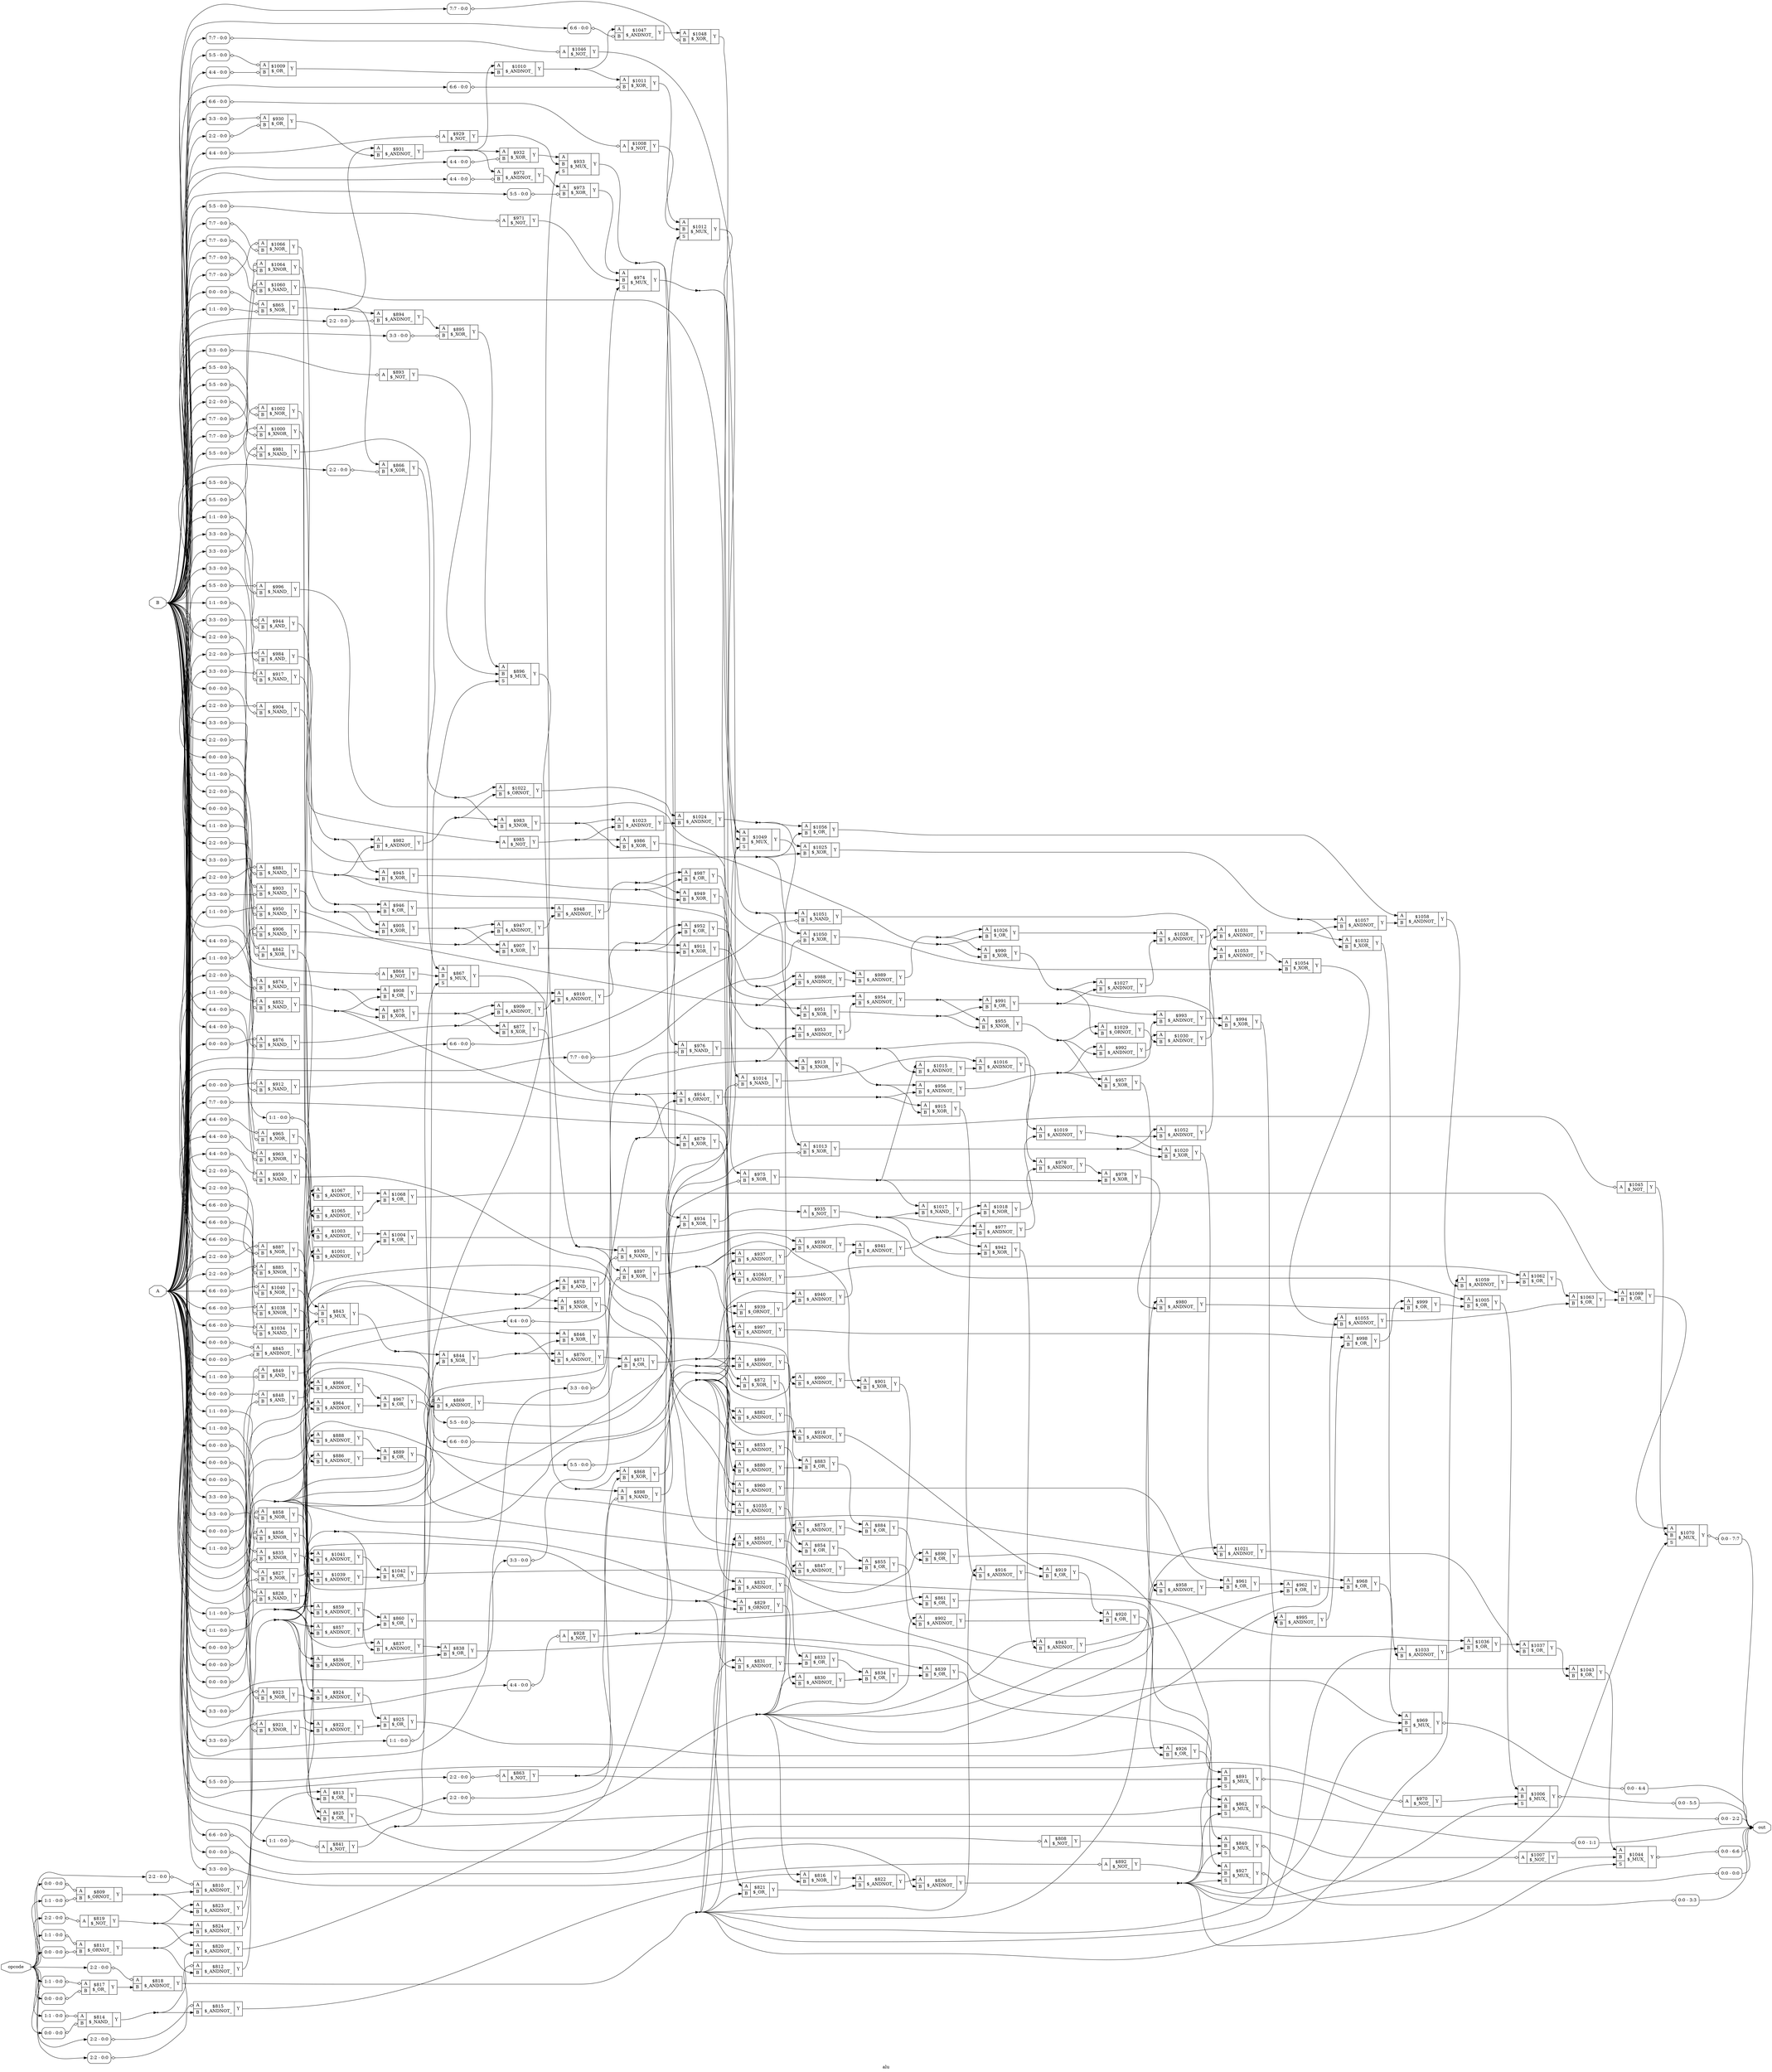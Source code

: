 digraph "alu" {
label="alu";
rankdir="LR";
remincross=true;
n256 [ shape=octagon, label="A", color="black", fontcolor="black" ];
n257 [ shape=octagon, label="B", color="black", fontcolor="black" ];
n258 [ shape=octagon, label="opcode", color="black", fontcolor="black" ];
n259 [ shape=octagon, label="out", color="black", fontcolor="black" ];
c261 [ shape=record, label="{{<p256> A|<p257> B}|$1000\n$_XNOR_|{<p260> Y}}",  ];
x0 [ shape=record, style=rounded, label="<s0> 5:5 - 0:0 ", color="black", fontcolor="black" ];
x0:e -> c261:p256:w [arrowhead=odiamond, arrowtail=odiamond, dir=both, color="black", fontcolor="black", label=""];
x1 [ shape=record, style=rounded, label="<s0> 5:5 - 0:0 ", color="black", fontcolor="black" ];
x1:e -> c261:p257:w [arrowhead=odiamond, arrowtail=odiamond, dir=both, color="black", fontcolor="black", label=""];
c262 [ shape=record, label="{{<p256> A|<p257> B}|$1001\n$_ANDNOT_|{<p260> Y}}",  ];
c263 [ shape=record, label="{{<p256> A|<p257> B}|$1002\n$_NOR_|{<p260> Y}}",  ];
x2 [ shape=record, style=rounded, label="<s0> 5:5 - 0:0 ", color="black", fontcolor="black" ];
x2:e -> c263:p256:w [arrowhead=odiamond, arrowtail=odiamond, dir=both, color="black", fontcolor="black", label=""];
x3 [ shape=record, style=rounded, label="<s0> 5:5 - 0:0 ", color="black", fontcolor="black" ];
x3:e -> c263:p257:w [arrowhead=odiamond, arrowtail=odiamond, dir=both, color="black", fontcolor="black", label=""];
c264 [ shape=record, label="{{<p256> A|<p257> B}|$1003\n$_ANDNOT_|{<p260> Y}}",  ];
c265 [ shape=record, label="{{<p256> A|<p257> B}|$1004\n$_OR_|{<p260> Y}}",  ];
c266 [ shape=record, label="{{<p256> A|<p257> B}|$1005\n$_OR_|{<p260> Y}}",  ];
c268 [ shape=record, label="{{<p256> A|<p257> B|<p267> S}|$1006\n$_MUX_|{<p260> Y}}",  ];
x4 [ shape=record, style=rounded, label="<s0> 0:0 - 5:5 ", color="black", fontcolor="black" ];
c268:p260:e -> x4:w [arrowhead=odiamond, arrowtail=odiamond, dir=both, color="black", fontcolor="black", label=""];
c269 [ shape=record, label="{{<p256> A}|$1007\n$_NOT_|{<p260> Y}}",  ];
x5 [ shape=record, style=rounded, label="<s0> 6:6 - 0:0 ", color="black", fontcolor="black" ];
x5:e -> c269:p256:w [arrowhead=odiamond, arrowtail=odiamond, dir=both, color="black", fontcolor="black", label=""];
c270 [ shape=record, label="{{<p256> A}|$1008\n$_NOT_|{<p260> Y}}",  ];
x6 [ shape=record, style=rounded, label="<s0> 6:6 - 0:0 ", color="black", fontcolor="black" ];
x6:e -> c270:p256:w [arrowhead=odiamond, arrowtail=odiamond, dir=both, color="black", fontcolor="black", label=""];
c271 [ shape=record, label="{{<p256> A|<p257> B}|$1009\n$_OR_|{<p260> Y}}",  ];
x7 [ shape=record, style=rounded, label="<s0> 5:5 - 0:0 ", color="black", fontcolor="black" ];
x7:e -> c271:p256:w [arrowhead=odiamond, arrowtail=odiamond, dir=both, color="black", fontcolor="black", label=""];
x8 [ shape=record, style=rounded, label="<s0> 4:4 - 0:0 ", color="black", fontcolor="black" ];
x8:e -> c271:p257:w [arrowhead=odiamond, arrowtail=odiamond, dir=both, color="black", fontcolor="black", label=""];
c272 [ shape=record, label="{{<p256> A|<p257> B}|$1010\n$_ANDNOT_|{<p260> Y}}",  ];
c273 [ shape=record, label="{{<p256> A|<p257> B}|$1011\n$_XOR_|{<p260> Y}}",  ];
x9 [ shape=record, style=rounded, label="<s0> 6:6 - 0:0 ", color="black", fontcolor="black" ];
x9:e -> c273:p257:w [arrowhead=odiamond, arrowtail=odiamond, dir=both, color="black", fontcolor="black", label=""];
c274 [ shape=record, label="{{<p256> A|<p257> B|<p267> S}|$1012\n$_MUX_|{<p260> Y}}",  ];
c275 [ shape=record, label="{{<p256> A|<p257> B}|$1013\n$_XOR_|{<p260> Y}}",  ];
x10 [ shape=record, style=rounded, label="<s0> 6:6 - 0:0 ", color="black", fontcolor="black" ];
x10:e -> c275:p257:w [arrowhead=odiamond, arrowtail=odiamond, dir=both, color="black", fontcolor="black", label=""];
c276 [ shape=record, label="{{<p256> A|<p257> B}|$1014\n$_NAND_|{<p260> Y}}",  ];
x11 [ shape=record, style=rounded, label="<s0> 5:5 - 0:0 ", color="black", fontcolor="black" ];
x11:e -> c276:p257:w [arrowhead=odiamond, arrowtail=odiamond, dir=both, color="black", fontcolor="black", label=""];
c277 [ shape=record, label="{{<p256> A|<p257> B}|$1015\n$_ANDNOT_|{<p260> Y}}",  ];
c278 [ shape=record, label="{{<p256> A|<p257> B}|$1016\n$_ANDNOT_|{<p260> Y}}",  ];
c279 [ shape=record, label="{{<p256> A|<p257> B}|$1017\n$_NAND_|{<p260> Y}}",  ];
c280 [ shape=record, label="{{<p256> A|<p257> B}|$1018\n$_NOR_|{<p260> Y}}",  ];
c281 [ shape=record, label="{{<p256> A|<p257> B}|$1019\n$_ANDNOT_|{<p260> Y}}",  ];
c282 [ shape=record, label="{{<p256> A|<p257> B}|$1020\n$_XOR_|{<p260> Y}}",  ];
c283 [ shape=record, label="{{<p256> A|<p257> B}|$1021\n$_ANDNOT_|{<p260> Y}}",  ];
c284 [ shape=record, label="{{<p256> A|<p257> B}|$1022\n$_ORNOT_|{<p260> Y}}",  ];
c285 [ shape=record, label="{{<p256> A|<p257> B}|$1023\n$_ANDNOT_|{<p260> Y}}",  ];
c286 [ shape=record, label="{{<p256> A|<p257> B}|$1024\n$_ANDNOT_|{<p260> Y}}",  ];
c287 [ shape=record, label="{{<p256> A|<p257> B}|$1025\n$_XOR_|{<p260> Y}}",  ];
c288 [ shape=record, label="{{<p256> A|<p257> B}|$1026\n$_OR_|{<p260> Y}}",  ];
c289 [ shape=record, label="{{<p256> A|<p257> B}|$1027\n$_ANDNOT_|{<p260> Y}}",  ];
c290 [ shape=record, label="{{<p256> A|<p257> B}|$1028\n$_ANDNOT_|{<p260> Y}}",  ];
c291 [ shape=record, label="{{<p256> A|<p257> B}|$1029\n$_ORNOT_|{<p260> Y}}",  ];
c292 [ shape=record, label="{{<p256> A|<p257> B}|$1030\n$_ANDNOT_|{<p260> Y}}",  ];
c293 [ shape=record, label="{{<p256> A|<p257> B}|$1031\n$_ANDNOT_|{<p260> Y}}",  ];
c294 [ shape=record, label="{{<p256> A|<p257> B}|$1032\n$_XOR_|{<p260> Y}}",  ];
c295 [ shape=record, label="{{<p256> A|<p257> B}|$1033\n$_ANDNOT_|{<p260> Y}}",  ];
c296 [ shape=record, label="{{<p256> A|<p257> B}|$1034\n$_NAND_|{<p260> Y}}",  ];
x12 [ shape=record, style=rounded, label="<s0> 6:6 - 0:0 ", color="black", fontcolor="black" ];
x12:e -> c296:p256:w [arrowhead=odiamond, arrowtail=odiamond, dir=both, color="black", fontcolor="black", label=""];
x13 [ shape=record, style=rounded, label="<s0> 6:6 - 0:0 ", color="black", fontcolor="black" ];
x13:e -> c296:p257:w [arrowhead=odiamond, arrowtail=odiamond, dir=both, color="black", fontcolor="black", label=""];
c297 [ shape=record, label="{{<p256> A|<p257> B}|$1035\n$_ANDNOT_|{<p260> Y}}",  ];
c298 [ shape=record, label="{{<p256> A|<p257> B}|$1036\n$_OR_|{<p260> Y}}",  ];
c299 [ shape=record, label="{{<p256> A|<p257> B}|$1037\n$_OR_|{<p260> Y}}",  ];
c300 [ shape=record, label="{{<p256> A|<p257> B}|$1038\n$_XNOR_|{<p260> Y}}",  ];
x14 [ shape=record, style=rounded, label="<s0> 6:6 - 0:0 ", color="black", fontcolor="black" ];
x14:e -> c300:p256:w [arrowhead=odiamond, arrowtail=odiamond, dir=both, color="black", fontcolor="black", label=""];
x15 [ shape=record, style=rounded, label="<s0> 6:6 - 0:0 ", color="black", fontcolor="black" ];
x15:e -> c300:p257:w [arrowhead=odiamond, arrowtail=odiamond, dir=both, color="black", fontcolor="black", label=""];
c301 [ shape=record, label="{{<p256> A|<p257> B}|$1039\n$_ANDNOT_|{<p260> Y}}",  ];
c302 [ shape=record, label="{{<p256> A|<p257> B}|$1040\n$_NOR_|{<p260> Y}}",  ];
x16 [ shape=record, style=rounded, label="<s0> 6:6 - 0:0 ", color="black", fontcolor="black" ];
x16:e -> c302:p256:w [arrowhead=odiamond, arrowtail=odiamond, dir=both, color="black", fontcolor="black", label=""];
x17 [ shape=record, style=rounded, label="<s0> 6:6 - 0:0 ", color="black", fontcolor="black" ];
x17:e -> c302:p257:w [arrowhead=odiamond, arrowtail=odiamond, dir=both, color="black", fontcolor="black", label=""];
c303 [ shape=record, label="{{<p256> A|<p257> B}|$1041\n$_ANDNOT_|{<p260> Y}}",  ];
c304 [ shape=record, label="{{<p256> A|<p257> B}|$1042\n$_OR_|{<p260> Y}}",  ];
c305 [ shape=record, label="{{<p256> A|<p257> B}|$1043\n$_OR_|{<p260> Y}}",  ];
c306 [ shape=record, label="{{<p256> A|<p257> B|<p267> S}|$1044\n$_MUX_|{<p260> Y}}",  ];
x18 [ shape=record, style=rounded, label="<s0> 0:0 - 6:6 ", color="black", fontcolor="black" ];
c306:p260:e -> x18:w [arrowhead=odiamond, arrowtail=odiamond, dir=both, color="black", fontcolor="black", label=""];
c307 [ shape=record, label="{{<p256> A}|$1045\n$_NOT_|{<p260> Y}}",  ];
x19 [ shape=record, style=rounded, label="<s0> 7:7 - 0:0 ", color="black", fontcolor="black" ];
x19:e -> c307:p256:w [arrowhead=odiamond, arrowtail=odiamond, dir=both, color="black", fontcolor="black", label=""];
c308 [ shape=record, label="{{<p256> A}|$1046\n$_NOT_|{<p260> Y}}",  ];
x20 [ shape=record, style=rounded, label="<s0> 7:7 - 0:0 ", color="black", fontcolor="black" ];
x20:e -> c308:p256:w [arrowhead=odiamond, arrowtail=odiamond, dir=both, color="black", fontcolor="black", label=""];
c309 [ shape=record, label="{{<p256> A|<p257> B}|$1047\n$_ANDNOT_|{<p260> Y}}",  ];
x21 [ shape=record, style=rounded, label="<s0> 6:6 - 0:0 ", color="black", fontcolor="black" ];
x21:e -> c309:p257:w [arrowhead=odiamond, arrowtail=odiamond, dir=both, color="black", fontcolor="black", label=""];
c310 [ shape=record, label="{{<p256> A|<p257> B}|$1048\n$_XOR_|{<p260> Y}}",  ];
x22 [ shape=record, style=rounded, label="<s0> 7:7 - 0:0 ", color="black", fontcolor="black" ];
x22:e -> c310:p257:w [arrowhead=odiamond, arrowtail=odiamond, dir=both, color="black", fontcolor="black", label=""];
c311 [ shape=record, label="{{<p256> A|<p257> B|<p267> S}|$1049\n$_MUX_|{<p260> Y}}",  ];
c312 [ shape=record, label="{{<p256> A|<p257> B}|$1050\n$_XOR_|{<p260> Y}}",  ];
x23 [ shape=record, style=rounded, label="<s0> 7:7 - 0:0 ", color="black", fontcolor="black" ];
x23:e -> c312:p257:w [arrowhead=odiamond, arrowtail=odiamond, dir=both, color="black", fontcolor="black", label=""];
c313 [ shape=record, label="{{<p256> A|<p257> B}|$1051\n$_NAND_|{<p260> Y}}",  ];
x24 [ shape=record, style=rounded, label="<s0> 6:6 - 0:0 ", color="black", fontcolor="black" ];
x24:e -> c313:p257:w [arrowhead=odiamond, arrowtail=odiamond, dir=both, color="black", fontcolor="black", label=""];
c314 [ shape=record, label="{{<p256> A|<p257> B}|$1052\n$_ANDNOT_|{<p260> Y}}",  ];
c315 [ shape=record, label="{{<p256> A|<p257> B}|$1053\n$_ANDNOT_|{<p260> Y}}",  ];
c316 [ shape=record, label="{{<p256> A|<p257> B}|$1054\n$_XOR_|{<p260> Y}}",  ];
c317 [ shape=record, label="{{<p256> A|<p257> B}|$1055\n$_ANDNOT_|{<p260> Y}}",  ];
c318 [ shape=record, label="{{<p256> A|<p257> B}|$1056\n$_OR_|{<p260> Y}}",  ];
c319 [ shape=record, label="{{<p256> A|<p257> B}|$1057\n$_ANDNOT_|{<p260> Y}}",  ];
c320 [ shape=record, label="{{<p256> A|<p257> B}|$1058\n$_ANDNOT_|{<p260> Y}}",  ];
c321 [ shape=record, label="{{<p256> A|<p257> B}|$1059\n$_ANDNOT_|{<p260> Y}}",  ];
c322 [ shape=record, label="{{<p256> A|<p257> B}|$1060\n$_NAND_|{<p260> Y}}",  ];
x25 [ shape=record, style=rounded, label="<s0> 7:7 - 0:0 ", color="black", fontcolor="black" ];
x25:e -> c322:p256:w [arrowhead=odiamond, arrowtail=odiamond, dir=both, color="black", fontcolor="black", label=""];
x26 [ shape=record, style=rounded, label="<s0> 7:7 - 0:0 ", color="black", fontcolor="black" ];
x26:e -> c322:p257:w [arrowhead=odiamond, arrowtail=odiamond, dir=both, color="black", fontcolor="black", label=""];
c323 [ shape=record, label="{{<p256> A|<p257> B}|$1061\n$_ANDNOT_|{<p260> Y}}",  ];
c324 [ shape=record, label="{{<p256> A|<p257> B}|$1062\n$_OR_|{<p260> Y}}",  ];
c325 [ shape=record, label="{{<p256> A|<p257> B}|$1063\n$_OR_|{<p260> Y}}",  ];
c326 [ shape=record, label="{{<p256> A|<p257> B}|$1064\n$_XNOR_|{<p260> Y}}",  ];
x27 [ shape=record, style=rounded, label="<s0> 7:7 - 0:0 ", color="black", fontcolor="black" ];
x27:e -> c326:p256:w [arrowhead=odiamond, arrowtail=odiamond, dir=both, color="black", fontcolor="black", label=""];
x28 [ shape=record, style=rounded, label="<s0> 7:7 - 0:0 ", color="black", fontcolor="black" ];
x28:e -> c326:p257:w [arrowhead=odiamond, arrowtail=odiamond, dir=both, color="black", fontcolor="black", label=""];
c327 [ shape=record, label="{{<p256> A|<p257> B}|$1065\n$_ANDNOT_|{<p260> Y}}",  ];
c328 [ shape=record, label="{{<p256> A|<p257> B}|$1066\n$_NOR_|{<p260> Y}}",  ];
x29 [ shape=record, style=rounded, label="<s0> 7:7 - 0:0 ", color="black", fontcolor="black" ];
x29:e -> c328:p256:w [arrowhead=odiamond, arrowtail=odiamond, dir=both, color="black", fontcolor="black", label=""];
x30 [ shape=record, style=rounded, label="<s0> 7:7 - 0:0 ", color="black", fontcolor="black" ];
x30:e -> c328:p257:w [arrowhead=odiamond, arrowtail=odiamond, dir=both, color="black", fontcolor="black", label=""];
c329 [ shape=record, label="{{<p256> A|<p257> B}|$1067\n$_ANDNOT_|{<p260> Y}}",  ];
c330 [ shape=record, label="{{<p256> A|<p257> B}|$1068\n$_OR_|{<p260> Y}}",  ];
c331 [ shape=record, label="{{<p256> A|<p257> B}|$1069\n$_OR_|{<p260> Y}}",  ];
c332 [ shape=record, label="{{<p256> A|<p257> B|<p267> S}|$1070\n$_MUX_|{<p260> Y}}",  ];
x31 [ shape=record, style=rounded, label="<s0> 0:0 - 7:7 ", color="black", fontcolor="black" ];
c332:p260:e -> x31:w [arrowhead=odiamond, arrowtail=odiamond, dir=both, color="black", fontcolor="black", label=""];
c333 [ shape=record, label="{{<p256> A}|$808\n$_NOT_|{<p260> Y}}",  ];
x32 [ shape=record, style=rounded, label="<s0> 0:0 - 0:0 ", color="black", fontcolor="black" ];
x32:e -> c333:p256:w [arrowhead=odiamond, arrowtail=odiamond, dir=both, color="black", fontcolor="black", label=""];
c334 [ shape=record, label="{{<p256> A|<p257> B}|$809\n$_ORNOT_|{<p260> Y}}",  ];
x33 [ shape=record, style=rounded, label="<s0> 0:0 - 0:0 ", color="black", fontcolor="black" ];
x33:e -> c334:p256:w [arrowhead=odiamond, arrowtail=odiamond, dir=both, color="black", fontcolor="black", label=""];
x34 [ shape=record, style=rounded, label="<s0> 1:1 - 0:0 ", color="black", fontcolor="black" ];
x34:e -> c334:p257:w [arrowhead=odiamond, arrowtail=odiamond, dir=both, color="black", fontcolor="black", label=""];
c335 [ shape=record, label="{{<p256> A|<p257> B}|$810\n$_ANDNOT_|{<p260> Y}}",  ];
x35 [ shape=record, style=rounded, label="<s0> 2:2 - 0:0 ", color="black", fontcolor="black" ];
x35:e -> c335:p256:w [arrowhead=odiamond, arrowtail=odiamond, dir=both, color="black", fontcolor="black", label=""];
c336 [ shape=record, label="{{<p256> A|<p257> B}|$811\n$_ORNOT_|{<p260> Y}}",  ];
x36 [ shape=record, style=rounded, label="<s0> 1:1 - 0:0 ", color="black", fontcolor="black" ];
x36:e -> c336:p256:w [arrowhead=odiamond, arrowtail=odiamond, dir=both, color="black", fontcolor="black", label=""];
x37 [ shape=record, style=rounded, label="<s0> 0:0 - 0:0 ", color="black", fontcolor="black" ];
x37:e -> c336:p257:w [arrowhead=odiamond, arrowtail=odiamond, dir=both, color="black", fontcolor="black", label=""];
c337 [ shape=record, label="{{<p256> A|<p257> B}|$812\n$_ANDNOT_|{<p260> Y}}",  ];
x38 [ shape=record, style=rounded, label="<s0> 2:2 - 0:0 ", color="black", fontcolor="black" ];
x38:e -> c337:p256:w [arrowhead=odiamond, arrowtail=odiamond, dir=both, color="black", fontcolor="black", label=""];
c338 [ shape=record, label="{{<p256> A|<p257> B}|$813\n$_OR_|{<p260> Y}}",  ];
c339 [ shape=record, label="{{<p256> A|<p257> B}|$814\n$_NAND_|{<p260> Y}}",  ];
x39 [ shape=record, style=rounded, label="<s0> 1:1 - 0:0 ", color="black", fontcolor="black" ];
x39:e -> c339:p256:w [arrowhead=odiamond, arrowtail=odiamond, dir=both, color="black", fontcolor="black", label=""];
x40 [ shape=record, style=rounded, label="<s0> 0:0 - 0:0 ", color="black", fontcolor="black" ];
x40:e -> c339:p257:w [arrowhead=odiamond, arrowtail=odiamond, dir=both, color="black", fontcolor="black", label=""];
c340 [ shape=record, label="{{<p256> A|<p257> B}|$815\n$_ANDNOT_|{<p260> Y}}",  ];
x41 [ shape=record, style=rounded, label="<s0> 2:2 - 0:0 ", color="black", fontcolor="black" ];
x41:e -> c340:p256:w [arrowhead=odiamond, arrowtail=odiamond, dir=both, color="black", fontcolor="black", label=""];
c341 [ shape=record, label="{{<p256> A|<p257> B}|$816\n$_NOR_|{<p260> Y}}",  ];
c342 [ shape=record, label="{{<p256> A|<p257> B}|$817\n$_OR_|{<p260> Y}}",  ];
x42 [ shape=record, style=rounded, label="<s0> 1:1 - 0:0 ", color="black", fontcolor="black" ];
x42:e -> c342:p256:w [arrowhead=odiamond, arrowtail=odiamond, dir=both, color="black", fontcolor="black", label=""];
x43 [ shape=record, style=rounded, label="<s0> 0:0 - 0:0 ", color="black", fontcolor="black" ];
x43:e -> c342:p257:w [arrowhead=odiamond, arrowtail=odiamond, dir=both, color="black", fontcolor="black", label=""];
c343 [ shape=record, label="{{<p256> A|<p257> B}|$818\n$_ANDNOT_|{<p260> Y}}",  ];
x44 [ shape=record, style=rounded, label="<s0> 2:2 - 0:0 ", color="black", fontcolor="black" ];
x44:e -> c343:p256:w [arrowhead=odiamond, arrowtail=odiamond, dir=both, color="black", fontcolor="black", label=""];
c344 [ shape=record, label="{{<p256> A}|$819\n$_NOT_|{<p260> Y}}",  ];
x45 [ shape=record, style=rounded, label="<s0> 2:2 - 0:0 ", color="black", fontcolor="black" ];
x45:e -> c344:p256:w [arrowhead=odiamond, arrowtail=odiamond, dir=both, color="black", fontcolor="black", label=""];
c345 [ shape=record, label="{{<p256> A|<p257> B}|$820\n$_ANDNOT_|{<p260> Y}}",  ];
c346 [ shape=record, label="{{<p256> A|<p257> B}|$821\n$_OR_|{<p260> Y}}",  ];
c347 [ shape=record, label="{{<p256> A|<p257> B}|$822\n$_ANDNOT_|{<p260> Y}}",  ];
c348 [ shape=record, label="{{<p256> A|<p257> B}|$823\n$_ANDNOT_|{<p260> Y}}",  ];
c349 [ shape=record, label="{{<p256> A|<p257> B}|$824\n$_ANDNOT_|{<p260> Y}}",  ];
c350 [ shape=record, label="{{<p256> A|<p257> B}|$825\n$_OR_|{<p260> Y}}",  ];
c351 [ shape=record, label="{{<p256> A|<p257> B}|$826\n$_ANDNOT_|{<p260> Y}}",  ];
c352 [ shape=record, label="{{<p256> A|<p257> B}|$827\n$_NOR_|{<p260> Y}}",  ];
x46 [ shape=record, style=rounded, label="<s0> 0:0 - 0:0 ", color="black", fontcolor="black" ];
x46:e -> c352:p256:w [arrowhead=odiamond, arrowtail=odiamond, dir=both, color="black", fontcolor="black", label=""];
x47 [ shape=record, style=rounded, label="<s0> 0:0 - 0:0 ", color="black", fontcolor="black" ];
x47:e -> c352:p257:w [arrowhead=odiamond, arrowtail=odiamond, dir=both, color="black", fontcolor="black", label=""];
c353 [ shape=record, label="{{<p256> A|<p257> B}|$828\n$_NAND_|{<p260> Y}}",  ];
x48 [ shape=record, style=rounded, label="<s0> 0:0 - 0:0 ", color="black", fontcolor="black" ];
x48:e -> c353:p256:w [arrowhead=odiamond, arrowtail=odiamond, dir=both, color="black", fontcolor="black", label=""];
x49 [ shape=record, style=rounded, label="<s0> 0:0 - 0:0 ", color="black", fontcolor="black" ];
x49:e -> c353:p257:w [arrowhead=odiamond, arrowtail=odiamond, dir=both, color="black", fontcolor="black", label=""];
c354 [ shape=record, label="{{<p256> A|<p257> B}|$829\n$_ORNOT_|{<p260> Y}}",  ];
c355 [ shape=record, label="{{<p256> A|<p257> B}|$830\n$_ANDNOT_|{<p260> Y}}",  ];
c356 [ shape=record, label="{{<p256> A|<p257> B}|$831\n$_ANDNOT_|{<p260> Y}}",  ];
c357 [ shape=record, label="{{<p256> A|<p257> B}|$832\n$_ANDNOT_|{<p260> Y}}",  ];
c358 [ shape=record, label="{{<p256> A|<p257> B}|$833\n$_OR_|{<p260> Y}}",  ];
c359 [ shape=record, label="{{<p256> A|<p257> B}|$834\n$_OR_|{<p260> Y}}",  ];
c360 [ shape=record, label="{{<p256> A|<p257> B}|$835\n$_XNOR_|{<p260> Y}}",  ];
x50 [ shape=record, style=rounded, label="<s0> 0:0 - 0:0 ", color="black", fontcolor="black" ];
x50:e -> c360:p256:w [arrowhead=odiamond, arrowtail=odiamond, dir=both, color="black", fontcolor="black", label=""];
x51 [ shape=record, style=rounded, label="<s0> 0:0 - 0:0 ", color="black", fontcolor="black" ];
x51:e -> c360:p257:w [arrowhead=odiamond, arrowtail=odiamond, dir=both, color="black", fontcolor="black", label=""];
c361 [ shape=record, label="{{<p256> A|<p257> B}|$836\n$_ANDNOT_|{<p260> Y}}",  ];
c362 [ shape=record, label="{{<p256> A|<p257> B}|$837\n$_ANDNOT_|{<p260> Y}}",  ];
c363 [ shape=record, label="{{<p256> A|<p257> B}|$838\n$_OR_|{<p260> Y}}",  ];
c364 [ shape=record, label="{{<p256> A|<p257> B}|$839\n$_OR_|{<p260> Y}}",  ];
c365 [ shape=record, label="{{<p256> A|<p257> B|<p267> S}|$840\n$_MUX_|{<p260> Y}}",  ];
x52 [ shape=record, style=rounded, label="<s0> 0:0 - 0:0 ", color="black", fontcolor="black" ];
c365:p260:e -> x52:w [arrowhead=odiamond, arrowtail=odiamond, dir=both, color="black", fontcolor="black", label=""];
c366 [ shape=record, label="{{<p256> A}|$841\n$_NOT_|{<p260> Y}}",  ];
x53 [ shape=record, style=rounded, label="<s0> 1:1 - 0:0 ", color="black", fontcolor="black" ];
x53:e -> c366:p256:w [arrowhead=odiamond, arrowtail=odiamond, dir=both, color="black", fontcolor="black", label=""];
c367 [ shape=record, label="{{<p256> A|<p257> B}|$842\n$_XOR_|{<p260> Y}}",  ];
x54 [ shape=record, style=rounded, label="<s0> 0:0 - 0:0 ", color="black", fontcolor="black" ];
x54:e -> c367:p256:w [arrowhead=odiamond, arrowtail=odiamond, dir=both, color="black", fontcolor="black", label=""];
x55 [ shape=record, style=rounded, label="<s0> 1:1 - 0:0 ", color="black", fontcolor="black" ];
x55:e -> c367:p257:w [arrowhead=odiamond, arrowtail=odiamond, dir=both, color="black", fontcolor="black", label=""];
c368 [ shape=record, label="{{<p256> A|<p257> B|<p267> S}|$843\n$_MUX_|{<p260> Y}}",  ];
x56 [ shape=record, style=rounded, label="<s0> 1:1 - 0:0 ", color="black", fontcolor="black" ];
x56:e -> c368:p257:w [arrowhead=odiamond, arrowtail=odiamond, dir=both, color="black", fontcolor="black", label=""];
c369 [ shape=record, label="{{<p256> A|<p257> B}|$844\n$_XOR_|{<p260> Y}}",  ];
c370 [ shape=record, label="{{<p256> A|<p257> B}|$845\n$_ANDNOT_|{<p260> Y}}",  ];
x57 [ shape=record, style=rounded, label="<s0> 0:0 - 0:0 ", color="black", fontcolor="black" ];
x57:e -> c370:p256:w [arrowhead=odiamond, arrowtail=odiamond, dir=both, color="black", fontcolor="black", label=""];
x58 [ shape=record, style=rounded, label="<s0> 0:0 - 0:0 ", color="black", fontcolor="black" ];
x58:e -> c370:p257:w [arrowhead=odiamond, arrowtail=odiamond, dir=both, color="black", fontcolor="black", label=""];
c371 [ shape=record, label="{{<p256> A|<p257> B}|$846\n$_XOR_|{<p260> Y}}",  ];
c372 [ shape=record, label="{{<p256> A|<p257> B}|$847\n$_ANDNOT_|{<p260> Y}}",  ];
c373 [ shape=record, label="{{<p256> A|<p257> B}|$848\n$_AND_|{<p260> Y}}",  ];
x59 [ shape=record, style=rounded, label="<s0> 0:0 - 0:0 ", color="black", fontcolor="black" ];
x59:e -> c373:p256:w [arrowhead=odiamond, arrowtail=odiamond, dir=both, color="black", fontcolor="black", label=""];
x60 [ shape=record, style=rounded, label="<s0> 1:1 - 0:0 ", color="black", fontcolor="black" ];
x60:e -> c373:p257:w [arrowhead=odiamond, arrowtail=odiamond, dir=both, color="black", fontcolor="black", label=""];
c374 [ shape=record, label="{{<p256> A|<p257> B}|$849\n$_AND_|{<p260> Y}}",  ];
x61 [ shape=record, style=rounded, label="<s0> 0:0 - 0:0 ", color="black", fontcolor="black" ];
x61:e -> c374:p256:w [arrowhead=odiamond, arrowtail=odiamond, dir=both, color="black", fontcolor="black", label=""];
x62 [ shape=record, style=rounded, label="<s0> 1:1 - 0:0 ", color="black", fontcolor="black" ];
x62:e -> c374:p257:w [arrowhead=odiamond, arrowtail=odiamond, dir=both, color="black", fontcolor="black", label=""];
c375 [ shape=record, label="{{<p256> A|<p257> B}|$850\n$_XNOR_|{<p260> Y}}",  ];
c376 [ shape=record, label="{{<p256> A|<p257> B}|$851\n$_ANDNOT_|{<p260> Y}}",  ];
c377 [ shape=record, label="{{<p256> A|<p257> B}|$852\n$_NAND_|{<p260> Y}}",  ];
x63 [ shape=record, style=rounded, label="<s0> 1:1 - 0:0 ", color="black", fontcolor="black" ];
x63:e -> c377:p256:w [arrowhead=odiamond, arrowtail=odiamond, dir=both, color="black", fontcolor="black", label=""];
x64 [ shape=record, style=rounded, label="<s0> 1:1 - 0:0 ", color="black", fontcolor="black" ];
x64:e -> c377:p257:w [arrowhead=odiamond, arrowtail=odiamond, dir=both, color="black", fontcolor="black", label=""];
c378 [ shape=record, label="{{<p256> A|<p257> B}|$853\n$_ANDNOT_|{<p260> Y}}",  ];
c379 [ shape=record, label="{{<p256> A|<p257> B}|$854\n$_OR_|{<p260> Y}}",  ];
c380 [ shape=record, label="{{<p256> A|<p257> B}|$855\n$_OR_|{<p260> Y}}",  ];
c381 [ shape=record, label="{{<p256> A|<p257> B}|$856\n$_XNOR_|{<p260> Y}}",  ];
x65 [ shape=record, style=rounded, label="<s0> 1:1 - 0:0 ", color="black", fontcolor="black" ];
x65:e -> c381:p256:w [arrowhead=odiamond, arrowtail=odiamond, dir=both, color="black", fontcolor="black", label=""];
x66 [ shape=record, style=rounded, label="<s0> 1:1 - 0:0 ", color="black", fontcolor="black" ];
x66:e -> c381:p257:w [arrowhead=odiamond, arrowtail=odiamond, dir=both, color="black", fontcolor="black", label=""];
c382 [ shape=record, label="{{<p256> A|<p257> B}|$857\n$_ANDNOT_|{<p260> Y}}",  ];
c383 [ shape=record, label="{{<p256> A|<p257> B}|$858\n$_NOR_|{<p260> Y}}",  ];
x67 [ shape=record, style=rounded, label="<s0> 1:1 - 0:0 ", color="black", fontcolor="black" ];
x67:e -> c383:p256:w [arrowhead=odiamond, arrowtail=odiamond, dir=both, color="black", fontcolor="black", label=""];
x68 [ shape=record, style=rounded, label="<s0> 1:1 - 0:0 ", color="black", fontcolor="black" ];
x68:e -> c383:p257:w [arrowhead=odiamond, arrowtail=odiamond, dir=both, color="black", fontcolor="black", label=""];
c384 [ shape=record, label="{{<p256> A|<p257> B}|$859\n$_ANDNOT_|{<p260> Y}}",  ];
c385 [ shape=record, label="{{<p256> A|<p257> B}|$860\n$_OR_|{<p260> Y}}",  ];
c386 [ shape=record, label="{{<p256> A|<p257> B}|$861\n$_OR_|{<p260> Y}}",  ];
c387 [ shape=record, label="{{<p256> A|<p257> B|<p267> S}|$862\n$_MUX_|{<p260> Y}}",  ];
x69 [ shape=record, style=rounded, label="<s0> 0:0 - 1:1 ", color="black", fontcolor="black" ];
c387:p260:e -> x69:w [arrowhead=odiamond, arrowtail=odiamond, dir=both, color="black", fontcolor="black", label=""];
c388 [ shape=record, label="{{<p256> A}|$863\n$_NOT_|{<p260> Y}}",  ];
x70 [ shape=record, style=rounded, label="<s0> 2:2 - 0:0 ", color="black", fontcolor="black" ];
x70:e -> c388:p256:w [arrowhead=odiamond, arrowtail=odiamond, dir=both, color="black", fontcolor="black", label=""];
c389 [ shape=record, label="{{<p256> A}|$864\n$_NOT_|{<p260> Y}}",  ];
x71 [ shape=record, style=rounded, label="<s0> 2:2 - 0:0 ", color="black", fontcolor="black" ];
x71:e -> c389:p256:w [arrowhead=odiamond, arrowtail=odiamond, dir=both, color="black", fontcolor="black", label=""];
c390 [ shape=record, label="{{<p256> A|<p257> B}|$865\n$_NOR_|{<p260> Y}}",  ];
x72 [ shape=record, style=rounded, label="<s0> 0:0 - 0:0 ", color="black", fontcolor="black" ];
x72:e -> c390:p256:w [arrowhead=odiamond, arrowtail=odiamond, dir=both, color="black", fontcolor="black", label=""];
x73 [ shape=record, style=rounded, label="<s0> 1:1 - 0:0 ", color="black", fontcolor="black" ];
x73:e -> c390:p257:w [arrowhead=odiamond, arrowtail=odiamond, dir=both, color="black", fontcolor="black", label=""];
c391 [ shape=record, label="{{<p256> A|<p257> B}|$866\n$_XOR_|{<p260> Y}}",  ];
x74 [ shape=record, style=rounded, label="<s0> 2:2 - 0:0 ", color="black", fontcolor="black" ];
x74:e -> c391:p257:w [arrowhead=odiamond, arrowtail=odiamond, dir=both, color="black", fontcolor="black", label=""];
c392 [ shape=record, label="{{<p256> A|<p257> B|<p267> S}|$867\n$_MUX_|{<p260> Y}}",  ];
c393 [ shape=record, label="{{<p256> A|<p257> B}|$868\n$_XOR_|{<p260> Y}}",  ];
c394 [ shape=record, label="{{<p256> A|<p257> B}|$869\n$_ANDNOT_|{<p260> Y}}",  ];
x75 [ shape=record, style=rounded, label="<s0> 1:1 - 0:0 ", color="black", fontcolor="black" ];
x75:e -> c394:p256:w [arrowhead=odiamond, arrowtail=odiamond, dir=both, color="black", fontcolor="black", label=""];
c395 [ shape=record, label="{{<p256> A|<p257> B}|$870\n$_ANDNOT_|{<p260> Y}}",  ];
c396 [ shape=record, label="{{<p256> A|<p257> B}|$871\n$_OR_|{<p260> Y}}",  ];
c397 [ shape=record, label="{{<p256> A|<p257> B}|$872\n$_XOR_|{<p260> Y}}",  ];
c398 [ shape=record, label="{{<p256> A|<p257> B}|$873\n$_ANDNOT_|{<p260> Y}}",  ];
c399 [ shape=record, label="{{<p256> A|<p257> B}|$874\n$_NAND_|{<p260> Y}}",  ];
x76 [ shape=record, style=rounded, label="<s0> 0:0 - 0:0 ", color="black", fontcolor="black" ];
x76:e -> c399:p256:w [arrowhead=odiamond, arrowtail=odiamond, dir=both, color="black", fontcolor="black", label=""];
x77 [ shape=record, style=rounded, label="<s0> 2:2 - 0:0 ", color="black", fontcolor="black" ];
x77:e -> c399:p257:w [arrowhead=odiamond, arrowtail=odiamond, dir=both, color="black", fontcolor="black", label=""];
c400 [ shape=record, label="{{<p256> A|<p257> B}|$875\n$_XOR_|{<p260> Y}}",  ];
c401 [ shape=record, label="{{<p256> A|<p257> B}|$876\n$_NAND_|{<p260> Y}}",  ];
x78 [ shape=record, style=rounded, label="<s0> 0:0 - 0:0 ", color="black", fontcolor="black" ];
x78:e -> c401:p256:w [arrowhead=odiamond, arrowtail=odiamond, dir=both, color="black", fontcolor="black", label=""];
x79 [ shape=record, style=rounded, label="<s0> 2:2 - 0:0 ", color="black", fontcolor="black" ];
x79:e -> c401:p257:w [arrowhead=odiamond, arrowtail=odiamond, dir=both, color="black", fontcolor="black", label=""];
c402 [ shape=record, label="{{<p256> A|<p257> B}|$877\n$_XOR_|{<p260> Y}}",  ];
c403 [ shape=record, label="{{<p256> A|<p257> B}|$878\n$_AND_|{<p260> Y}}",  ];
c404 [ shape=record, label="{{<p256> A|<p257> B}|$879\n$_XOR_|{<p260> Y}}",  ];
c405 [ shape=record, label="{{<p256> A|<p257> B}|$880\n$_ANDNOT_|{<p260> Y}}",  ];
c406 [ shape=record, label="{{<p256> A|<p257> B}|$881\n$_NAND_|{<p260> Y}}",  ];
x80 [ shape=record, style=rounded, label="<s0> 2:2 - 0:0 ", color="black", fontcolor="black" ];
x80:e -> c406:p256:w [arrowhead=odiamond, arrowtail=odiamond, dir=both, color="black", fontcolor="black", label=""];
x81 [ shape=record, style=rounded, label="<s0> 2:2 - 0:0 ", color="black", fontcolor="black" ];
x81:e -> c406:p257:w [arrowhead=odiamond, arrowtail=odiamond, dir=both, color="black", fontcolor="black", label=""];
c407 [ shape=record, label="{{<p256> A|<p257> B}|$882\n$_ANDNOT_|{<p260> Y}}",  ];
c408 [ shape=record, label="{{<p256> A|<p257> B}|$883\n$_OR_|{<p260> Y}}",  ];
c409 [ shape=record, label="{{<p256> A|<p257> B}|$884\n$_OR_|{<p260> Y}}",  ];
c410 [ shape=record, label="{{<p256> A|<p257> B}|$885\n$_XNOR_|{<p260> Y}}",  ];
x82 [ shape=record, style=rounded, label="<s0> 2:2 - 0:0 ", color="black", fontcolor="black" ];
x82:e -> c410:p256:w [arrowhead=odiamond, arrowtail=odiamond, dir=both, color="black", fontcolor="black", label=""];
x83 [ shape=record, style=rounded, label="<s0> 2:2 - 0:0 ", color="black", fontcolor="black" ];
x83:e -> c410:p257:w [arrowhead=odiamond, arrowtail=odiamond, dir=both, color="black", fontcolor="black", label=""];
c411 [ shape=record, label="{{<p256> A|<p257> B}|$886\n$_ANDNOT_|{<p260> Y}}",  ];
c412 [ shape=record, label="{{<p256> A|<p257> B}|$887\n$_NOR_|{<p260> Y}}",  ];
x84 [ shape=record, style=rounded, label="<s0> 2:2 - 0:0 ", color="black", fontcolor="black" ];
x84:e -> c412:p256:w [arrowhead=odiamond, arrowtail=odiamond, dir=both, color="black", fontcolor="black", label=""];
x85 [ shape=record, style=rounded, label="<s0> 2:2 - 0:0 ", color="black", fontcolor="black" ];
x85:e -> c412:p257:w [arrowhead=odiamond, arrowtail=odiamond, dir=both, color="black", fontcolor="black", label=""];
c413 [ shape=record, label="{{<p256> A|<p257> B}|$888\n$_ANDNOT_|{<p260> Y}}",  ];
c414 [ shape=record, label="{{<p256> A|<p257> B}|$889\n$_OR_|{<p260> Y}}",  ];
c415 [ shape=record, label="{{<p256> A|<p257> B}|$890\n$_OR_|{<p260> Y}}",  ];
c416 [ shape=record, label="{{<p256> A|<p257> B|<p267> S}|$891\n$_MUX_|{<p260> Y}}",  ];
x86 [ shape=record, style=rounded, label="<s0> 0:0 - 2:2 ", color="black", fontcolor="black" ];
c416:p260:e -> x86:w [arrowhead=odiamond, arrowtail=odiamond, dir=both, color="black", fontcolor="black", label=""];
c417 [ shape=record, label="{{<p256> A}|$892\n$_NOT_|{<p260> Y}}",  ];
x87 [ shape=record, style=rounded, label="<s0> 3:3 - 0:0 ", color="black", fontcolor="black" ];
x87:e -> c417:p256:w [arrowhead=odiamond, arrowtail=odiamond, dir=both, color="black", fontcolor="black", label=""];
c418 [ shape=record, label="{{<p256> A}|$893\n$_NOT_|{<p260> Y}}",  ];
x88 [ shape=record, style=rounded, label="<s0> 3:3 - 0:0 ", color="black", fontcolor="black" ];
x88:e -> c418:p256:w [arrowhead=odiamond, arrowtail=odiamond, dir=both, color="black", fontcolor="black", label=""];
c419 [ shape=record, label="{{<p256> A|<p257> B}|$894\n$_ANDNOT_|{<p260> Y}}",  ];
x89 [ shape=record, style=rounded, label="<s0> 2:2 - 0:0 ", color="black", fontcolor="black" ];
x89:e -> c419:p257:w [arrowhead=odiamond, arrowtail=odiamond, dir=both, color="black", fontcolor="black", label=""];
c420 [ shape=record, label="{{<p256> A|<p257> B}|$895\n$_XOR_|{<p260> Y}}",  ];
x90 [ shape=record, style=rounded, label="<s0> 3:3 - 0:0 ", color="black", fontcolor="black" ];
x90:e -> c420:p257:w [arrowhead=odiamond, arrowtail=odiamond, dir=both, color="black", fontcolor="black", label=""];
c421 [ shape=record, label="{{<p256> A|<p257> B|<p267> S}|$896\n$_MUX_|{<p260> Y}}",  ];
c422 [ shape=record, label="{{<p256> A|<p257> B}|$897\n$_XOR_|{<p260> Y}}",  ];
x91 [ shape=record, style=rounded, label="<s0> 3:3 - 0:0 ", color="black", fontcolor="black" ];
x91:e -> c422:p257:w [arrowhead=odiamond, arrowtail=odiamond, dir=both, color="black", fontcolor="black", label=""];
c423 [ shape=record, label="{{<p256> A|<p257> B}|$898\n$_NAND_|{<p260> Y}}",  ];
x92 [ shape=record, style=rounded, label="<s0> 2:2 - 0:0 ", color="black", fontcolor="black" ];
x92:e -> c423:p257:w [arrowhead=odiamond, arrowtail=odiamond, dir=both, color="black", fontcolor="black", label=""];
c424 [ shape=record, label="{{<p256> A|<p257> B}|$899\n$_ANDNOT_|{<p260> Y}}",  ];
c425 [ shape=record, label="{{<p256> A|<p257> B}|$900\n$_ANDNOT_|{<p260> Y}}",  ];
c426 [ shape=record, label="{{<p256> A|<p257> B}|$901\n$_XOR_|{<p260> Y}}",  ];
c427 [ shape=record, label="{{<p256> A|<p257> B}|$902\n$_ANDNOT_|{<p260> Y}}",  ];
c428 [ shape=record, label="{{<p256> A|<p257> B}|$903\n$_NAND_|{<p260> Y}}",  ];
x93 [ shape=record, style=rounded, label="<s0> 0:0 - 0:0 ", color="black", fontcolor="black" ];
x93:e -> c428:p256:w [arrowhead=odiamond, arrowtail=odiamond, dir=both, color="black", fontcolor="black", label=""];
x94 [ shape=record, style=rounded, label="<s0> 3:3 - 0:0 ", color="black", fontcolor="black" ];
x94:e -> c428:p257:w [arrowhead=odiamond, arrowtail=odiamond, dir=both, color="black", fontcolor="black", label=""];
c429 [ shape=record, label="{{<p256> A|<p257> B}|$904\n$_NAND_|{<p260> Y}}",  ];
x95 [ shape=record, style=rounded, label="<s0> 2:2 - 0:0 ", color="black", fontcolor="black" ];
x95:e -> c429:p256:w [arrowhead=odiamond, arrowtail=odiamond, dir=both, color="black", fontcolor="black", label=""];
x96 [ shape=record, style=rounded, label="<s0> 1:1 - 0:0 ", color="black", fontcolor="black" ];
x96:e -> c429:p257:w [arrowhead=odiamond, arrowtail=odiamond, dir=both, color="black", fontcolor="black", label=""];
c430 [ shape=record, label="{{<p256> A|<p257> B}|$905\n$_XOR_|{<p260> Y}}",  ];
c431 [ shape=record, label="{{<p256> A|<p257> B}|$906\n$_NAND_|{<p260> Y}}",  ];
x97 [ shape=record, style=rounded, label="<s0> 1:1 - 0:0 ", color="black", fontcolor="black" ];
x97:e -> c431:p256:w [arrowhead=odiamond, arrowtail=odiamond, dir=both, color="black", fontcolor="black", label=""];
x98 [ shape=record, style=rounded, label="<s0> 2:2 - 0:0 ", color="black", fontcolor="black" ];
x98:e -> c431:p257:w [arrowhead=odiamond, arrowtail=odiamond, dir=both, color="black", fontcolor="black", label=""];
c432 [ shape=record, label="{{<p256> A|<p257> B}|$907\n$_XOR_|{<p260> Y}}",  ];
c433 [ shape=record, label="{{<p256> A|<p257> B}|$908\n$_OR_|{<p260> Y}}",  ];
c434 [ shape=record, label="{{<p256> A|<p257> B}|$909\n$_ANDNOT_|{<p260> Y}}",  ];
c435 [ shape=record, label="{{<p256> A|<p257> B}|$910\n$_ANDNOT_|{<p260> Y}}",  ];
c436 [ shape=record, label="{{<p256> A|<p257> B}|$911\n$_XOR_|{<p260> Y}}",  ];
c437 [ shape=record, label="{{<p256> A|<p257> B}|$912\n$_NAND_|{<p260> Y}}",  ];
x99 [ shape=record, style=rounded, label="<s0> 0:0 - 0:0 ", color="black", fontcolor="black" ];
x99:e -> c437:p256:w [arrowhead=odiamond, arrowtail=odiamond, dir=both, color="black", fontcolor="black", label=""];
x100 [ shape=record, style=rounded, label="<s0> 3:3 - 0:0 ", color="black", fontcolor="black" ];
x100:e -> c437:p257:w [arrowhead=odiamond, arrowtail=odiamond, dir=both, color="black", fontcolor="black", label=""];
c438 [ shape=record, label="{{<p256> A|<p257> B}|$913\n$_XNOR_|{<p260> Y}}",  ];
c439 [ shape=record, label="{{<p256> A|<p257> B}|$914\n$_ORNOT_|{<p260> Y}}",  ];
c440 [ shape=record, label="{{<p256> A|<p257> B}|$915\n$_XOR_|{<p260> Y}}",  ];
c441 [ shape=record, label="{{<p256> A|<p257> B}|$916\n$_ANDNOT_|{<p260> Y}}",  ];
c442 [ shape=record, label="{{<p256> A|<p257> B}|$917\n$_NAND_|{<p260> Y}}",  ];
x101 [ shape=record, style=rounded, label="<s0> 3:3 - 0:0 ", color="black", fontcolor="black" ];
x101:e -> c442:p256:w [arrowhead=odiamond, arrowtail=odiamond, dir=both, color="black", fontcolor="black", label=""];
x102 [ shape=record, style=rounded, label="<s0> 3:3 - 0:0 ", color="black", fontcolor="black" ];
x102:e -> c442:p257:w [arrowhead=odiamond, arrowtail=odiamond, dir=both, color="black", fontcolor="black", label=""];
c443 [ shape=record, label="{{<p256> A|<p257> B}|$918\n$_ANDNOT_|{<p260> Y}}",  ];
c444 [ shape=record, label="{{<p256> A|<p257> B}|$919\n$_OR_|{<p260> Y}}",  ];
c445 [ shape=record, label="{{<p256> A|<p257> B}|$920\n$_OR_|{<p260> Y}}",  ];
c446 [ shape=record, label="{{<p256> A|<p257> B}|$921\n$_XNOR_|{<p260> Y}}",  ];
x103 [ shape=record, style=rounded, label="<s0> 3:3 - 0:0 ", color="black", fontcolor="black" ];
x103:e -> c446:p256:w [arrowhead=odiamond, arrowtail=odiamond, dir=both, color="black", fontcolor="black", label=""];
x104 [ shape=record, style=rounded, label="<s0> 3:3 - 0:0 ", color="black", fontcolor="black" ];
x104:e -> c446:p257:w [arrowhead=odiamond, arrowtail=odiamond, dir=both, color="black", fontcolor="black", label=""];
c447 [ shape=record, label="{{<p256> A|<p257> B}|$922\n$_ANDNOT_|{<p260> Y}}",  ];
c448 [ shape=record, label="{{<p256> A|<p257> B}|$923\n$_NOR_|{<p260> Y}}",  ];
x105 [ shape=record, style=rounded, label="<s0> 3:3 - 0:0 ", color="black", fontcolor="black" ];
x105:e -> c448:p256:w [arrowhead=odiamond, arrowtail=odiamond, dir=both, color="black", fontcolor="black", label=""];
x106 [ shape=record, style=rounded, label="<s0> 3:3 - 0:0 ", color="black", fontcolor="black" ];
x106:e -> c448:p257:w [arrowhead=odiamond, arrowtail=odiamond, dir=both, color="black", fontcolor="black", label=""];
c449 [ shape=record, label="{{<p256> A|<p257> B}|$924\n$_ANDNOT_|{<p260> Y}}",  ];
c450 [ shape=record, label="{{<p256> A|<p257> B}|$925\n$_OR_|{<p260> Y}}",  ];
c451 [ shape=record, label="{{<p256> A|<p257> B}|$926\n$_OR_|{<p260> Y}}",  ];
c452 [ shape=record, label="{{<p256> A|<p257> B|<p267> S}|$927\n$_MUX_|{<p260> Y}}",  ];
x107 [ shape=record, style=rounded, label="<s0> 0:0 - 3:3 ", color="black", fontcolor="black" ];
c452:p260:e -> x107:w [arrowhead=odiamond, arrowtail=odiamond, dir=both, color="black", fontcolor="black", label=""];
c453 [ shape=record, label="{{<p256> A}|$928\n$_NOT_|{<p260> Y}}",  ];
x108 [ shape=record, style=rounded, label="<s0> 4:4 - 0:0 ", color="black", fontcolor="black" ];
x108:e -> c453:p256:w [arrowhead=odiamond, arrowtail=odiamond, dir=both, color="black", fontcolor="black", label=""];
c454 [ shape=record, label="{{<p256> A}|$929\n$_NOT_|{<p260> Y}}",  ];
x109 [ shape=record, style=rounded, label="<s0> 4:4 - 0:0 ", color="black", fontcolor="black" ];
x109:e -> c454:p256:w [arrowhead=odiamond, arrowtail=odiamond, dir=both, color="black", fontcolor="black", label=""];
c455 [ shape=record, label="{{<p256> A|<p257> B}|$930\n$_OR_|{<p260> Y}}",  ];
x110 [ shape=record, style=rounded, label="<s0> 3:3 - 0:0 ", color="black", fontcolor="black" ];
x110:e -> c455:p256:w [arrowhead=odiamond, arrowtail=odiamond, dir=both, color="black", fontcolor="black", label=""];
x111 [ shape=record, style=rounded, label="<s0> 2:2 - 0:0 ", color="black", fontcolor="black" ];
x111:e -> c455:p257:w [arrowhead=odiamond, arrowtail=odiamond, dir=both, color="black", fontcolor="black", label=""];
c456 [ shape=record, label="{{<p256> A|<p257> B}|$931\n$_ANDNOT_|{<p260> Y}}",  ];
c457 [ shape=record, label="{{<p256> A|<p257> B}|$932\n$_XOR_|{<p260> Y}}",  ];
x112 [ shape=record, style=rounded, label="<s0> 4:4 - 0:0 ", color="black", fontcolor="black" ];
x112:e -> c457:p257:w [arrowhead=odiamond, arrowtail=odiamond, dir=both, color="black", fontcolor="black", label=""];
c458 [ shape=record, label="{{<p256> A|<p257> B|<p267> S}|$933\n$_MUX_|{<p260> Y}}",  ];
c459 [ shape=record, label="{{<p256> A|<p257> B}|$934\n$_XOR_|{<p260> Y}}",  ];
c460 [ shape=record, label="{{<p256> A}|$935\n$_NOT_|{<p260> Y}}",  ];
c461 [ shape=record, label="{{<p256> A|<p257> B}|$936\n$_NAND_|{<p260> Y}}",  ];
x113 [ shape=record, style=rounded, label="<s0> 3:3 - 0:0 ", color="black", fontcolor="black" ];
x113:e -> c461:p257:w [arrowhead=odiamond, arrowtail=odiamond, dir=both, color="black", fontcolor="black", label=""];
c462 [ shape=record, label="{{<p256> A|<p257> B}|$937\n$_ANDNOT_|{<p260> Y}}",  ];
c463 [ shape=record, label="{{<p256> A|<p257> B}|$938\n$_ANDNOT_|{<p260> Y}}",  ];
c464 [ shape=record, label="{{<p256> A|<p257> B}|$939\n$_ORNOT_|{<p260> Y}}",  ];
c465 [ shape=record, label="{{<p256> A|<p257> B}|$940\n$_ANDNOT_|{<p260> Y}}",  ];
c466 [ shape=record, label="{{<p256> A|<p257> B}|$941\n$_ANDNOT_|{<p260> Y}}",  ];
c467 [ shape=record, label="{{<p256> A|<p257> B}|$942\n$_XOR_|{<p260> Y}}",  ];
c468 [ shape=record, label="{{<p256> A|<p257> B}|$943\n$_ANDNOT_|{<p260> Y}}",  ];
c469 [ shape=record, label="{{<p256> A|<p257> B}|$944\n$_AND_|{<p260> Y}}",  ];
x114 [ shape=record, style=rounded, label="<s0> 3:3 - 0:0 ", color="black", fontcolor="black" ];
x114:e -> c469:p256:w [arrowhead=odiamond, arrowtail=odiamond, dir=both, color="black", fontcolor="black", label=""];
x115 [ shape=record, style=rounded, label="<s0> 1:1 - 0:0 ", color="black", fontcolor="black" ];
x115:e -> c469:p257:w [arrowhead=odiamond, arrowtail=odiamond, dir=both, color="black", fontcolor="black", label=""];
c470 [ shape=record, label="{{<p256> A|<p257> B}|$945\n$_XOR_|{<p260> Y}}",  ];
c471 [ shape=record, label="{{<p256> A|<p257> B}|$946\n$_OR_|{<p260> Y}}",  ];
c472 [ shape=record, label="{{<p256> A|<p257> B}|$947\n$_ANDNOT_|{<p260> Y}}",  ];
c473 [ shape=record, label="{{<p256> A|<p257> B}|$948\n$_ANDNOT_|{<p260> Y}}",  ];
c474 [ shape=record, label="{{<p256> A|<p257> B}|$949\n$_XOR_|{<p260> Y}}",  ];
c475 [ shape=record, label="{{<p256> A|<p257> B}|$950\n$_NAND_|{<p260> Y}}",  ];
x116 [ shape=record, style=rounded, label="<s0> 1:1 - 0:0 ", color="black", fontcolor="black" ];
x116:e -> c475:p256:w [arrowhead=odiamond, arrowtail=odiamond, dir=both, color="black", fontcolor="black", label=""];
x117 [ shape=record, style=rounded, label="<s0> 3:3 - 0:0 ", color="black", fontcolor="black" ];
x117:e -> c475:p257:w [arrowhead=odiamond, arrowtail=odiamond, dir=both, color="black", fontcolor="black", label=""];
c476 [ shape=record, label="{{<p256> A|<p257> B}|$951\n$_XOR_|{<p260> Y}}",  ];
c477 [ shape=record, label="{{<p256> A|<p257> B}|$952\n$_OR_|{<p260> Y}}",  ];
c478 [ shape=record, label="{{<p256> A|<p257> B}|$953\n$_ANDNOT_|{<p260> Y}}",  ];
c479 [ shape=record, label="{{<p256> A|<p257> B}|$954\n$_ANDNOT_|{<p260> Y}}",  ];
c480 [ shape=record, label="{{<p256> A|<p257> B}|$955\n$_XNOR_|{<p260> Y}}",  ];
c481 [ shape=record, label="{{<p256> A|<p257> B}|$956\n$_ANDNOT_|{<p260> Y}}",  ];
c482 [ shape=record, label="{{<p256> A|<p257> B}|$957\n$_XOR_|{<p260> Y}}",  ];
c483 [ shape=record, label="{{<p256> A|<p257> B}|$958\n$_ANDNOT_|{<p260> Y}}",  ];
c484 [ shape=record, label="{{<p256> A|<p257> B}|$959\n$_NAND_|{<p260> Y}}",  ];
x118 [ shape=record, style=rounded, label="<s0> 4:4 - 0:0 ", color="black", fontcolor="black" ];
x118:e -> c484:p256:w [arrowhead=odiamond, arrowtail=odiamond, dir=both, color="black", fontcolor="black", label=""];
x119 [ shape=record, style=rounded, label="<s0> 4:4 - 0:0 ", color="black", fontcolor="black" ];
x119:e -> c484:p257:w [arrowhead=odiamond, arrowtail=odiamond, dir=both, color="black", fontcolor="black", label=""];
c485 [ shape=record, label="{{<p256> A|<p257> B}|$960\n$_ANDNOT_|{<p260> Y}}",  ];
c486 [ shape=record, label="{{<p256> A|<p257> B}|$961\n$_OR_|{<p260> Y}}",  ];
c487 [ shape=record, label="{{<p256> A|<p257> B}|$962\n$_OR_|{<p260> Y}}",  ];
c488 [ shape=record, label="{{<p256> A|<p257> B}|$963\n$_XNOR_|{<p260> Y}}",  ];
x120 [ shape=record, style=rounded, label="<s0> 4:4 - 0:0 ", color="black", fontcolor="black" ];
x120:e -> c488:p256:w [arrowhead=odiamond, arrowtail=odiamond, dir=both, color="black", fontcolor="black", label=""];
x121 [ shape=record, style=rounded, label="<s0> 4:4 - 0:0 ", color="black", fontcolor="black" ];
x121:e -> c488:p257:w [arrowhead=odiamond, arrowtail=odiamond, dir=both, color="black", fontcolor="black", label=""];
c489 [ shape=record, label="{{<p256> A|<p257> B}|$964\n$_ANDNOT_|{<p260> Y}}",  ];
c490 [ shape=record, label="{{<p256> A|<p257> B}|$965\n$_NOR_|{<p260> Y}}",  ];
x122 [ shape=record, style=rounded, label="<s0> 4:4 - 0:0 ", color="black", fontcolor="black" ];
x122:e -> c490:p256:w [arrowhead=odiamond, arrowtail=odiamond, dir=both, color="black", fontcolor="black", label=""];
x123 [ shape=record, style=rounded, label="<s0> 4:4 - 0:0 ", color="black", fontcolor="black" ];
x123:e -> c490:p257:w [arrowhead=odiamond, arrowtail=odiamond, dir=both, color="black", fontcolor="black", label=""];
c491 [ shape=record, label="{{<p256> A|<p257> B}|$966\n$_ANDNOT_|{<p260> Y}}",  ];
c492 [ shape=record, label="{{<p256> A|<p257> B}|$967\n$_OR_|{<p260> Y}}",  ];
c493 [ shape=record, label="{{<p256> A|<p257> B}|$968\n$_OR_|{<p260> Y}}",  ];
c494 [ shape=record, label="{{<p256> A|<p257> B|<p267> S}|$969\n$_MUX_|{<p260> Y}}",  ];
x124 [ shape=record, style=rounded, label="<s0> 0:0 - 4:4 ", color="black", fontcolor="black" ];
c494:p260:e -> x124:w [arrowhead=odiamond, arrowtail=odiamond, dir=both, color="black", fontcolor="black", label=""];
c495 [ shape=record, label="{{<p256> A}|$970\n$_NOT_|{<p260> Y}}",  ];
x125 [ shape=record, style=rounded, label="<s0> 5:5 - 0:0 ", color="black", fontcolor="black" ];
x125:e -> c495:p256:w [arrowhead=odiamond, arrowtail=odiamond, dir=both, color="black", fontcolor="black", label=""];
c496 [ shape=record, label="{{<p256> A}|$971\n$_NOT_|{<p260> Y}}",  ];
x126 [ shape=record, style=rounded, label="<s0> 5:5 - 0:0 ", color="black", fontcolor="black" ];
x126:e -> c496:p256:w [arrowhead=odiamond, arrowtail=odiamond, dir=both, color="black", fontcolor="black", label=""];
c497 [ shape=record, label="{{<p256> A|<p257> B}|$972\n$_ANDNOT_|{<p260> Y}}",  ];
x127 [ shape=record, style=rounded, label="<s0> 4:4 - 0:0 ", color="black", fontcolor="black" ];
x127:e -> c497:p257:w [arrowhead=odiamond, arrowtail=odiamond, dir=both, color="black", fontcolor="black", label=""];
c498 [ shape=record, label="{{<p256> A|<p257> B}|$973\n$_XOR_|{<p260> Y}}",  ];
x128 [ shape=record, style=rounded, label="<s0> 5:5 - 0:0 ", color="black", fontcolor="black" ];
x128:e -> c498:p257:w [arrowhead=odiamond, arrowtail=odiamond, dir=both, color="black", fontcolor="black", label=""];
c499 [ shape=record, label="{{<p256> A|<p257> B|<p267> S}|$974\n$_MUX_|{<p260> Y}}",  ];
c500 [ shape=record, label="{{<p256> A|<p257> B}|$975\n$_XOR_|{<p260> Y}}",  ];
x129 [ shape=record, style=rounded, label="<s0> 5:5 - 0:0 ", color="black", fontcolor="black" ];
x129:e -> c500:p257:w [arrowhead=odiamond, arrowtail=odiamond, dir=both, color="black", fontcolor="black", label=""];
c501 [ shape=record, label="{{<p256> A|<p257> B}|$976\n$_NAND_|{<p260> Y}}",  ];
x130 [ shape=record, style=rounded, label="<s0> 4:4 - 0:0 ", color="black", fontcolor="black" ];
x130:e -> c501:p257:w [arrowhead=odiamond, arrowtail=odiamond, dir=both, color="black", fontcolor="black", label=""];
c502 [ shape=record, label="{{<p256> A|<p257> B}|$977\n$_ANDNOT_|{<p260> Y}}",  ];
c503 [ shape=record, label="{{<p256> A|<p257> B}|$978\n$_ANDNOT_|{<p260> Y}}",  ];
c504 [ shape=record, label="{{<p256> A|<p257> B}|$979\n$_XOR_|{<p260> Y}}",  ];
c505 [ shape=record, label="{{<p256> A|<p257> B}|$980\n$_ANDNOT_|{<p260> Y}}",  ];
c506 [ shape=record, label="{{<p256> A|<p257> B}|$981\n$_NAND_|{<p260> Y}}",  ];
x131 [ shape=record, style=rounded, label="<s0> 3:3 - 0:0 ", color="black", fontcolor="black" ];
x131:e -> c506:p256:w [arrowhead=odiamond, arrowtail=odiamond, dir=both, color="black", fontcolor="black", label=""];
x132 [ shape=record, style=rounded, label="<s0> 2:2 - 0:0 ", color="black", fontcolor="black" ];
x132:e -> c506:p257:w [arrowhead=odiamond, arrowtail=odiamond, dir=both, color="black", fontcolor="black", label=""];
c507 [ shape=record, label="{{<p256> A|<p257> B}|$982\n$_ANDNOT_|{<p260> Y}}",  ];
c508 [ shape=record, label="{{<p256> A|<p257> B}|$983\n$_XNOR_|{<p260> Y}}",  ];
c509 [ shape=record, label="{{<p256> A|<p257> B}|$984\n$_AND_|{<p260> Y}}",  ];
x133 [ shape=record, style=rounded, label="<s0> 2:2 - 0:0 ", color="black", fontcolor="black" ];
x133:e -> c509:p256:w [arrowhead=odiamond, arrowtail=odiamond, dir=both, color="black", fontcolor="black", label=""];
x134 [ shape=record, style=rounded, label="<s0> 3:3 - 0:0 ", color="black", fontcolor="black" ];
x134:e -> c509:p257:w [arrowhead=odiamond, arrowtail=odiamond, dir=both, color="black", fontcolor="black", label=""];
c510 [ shape=record, label="{{<p256> A}|$985\n$_NOT_|{<p260> Y}}",  ];
c511 [ shape=record, label="{{<p256> A|<p257> B}|$986\n$_XOR_|{<p260> Y}}",  ];
c512 [ shape=record, label="{{<p256> A|<p257> B}|$987\n$_OR_|{<p260> Y}}",  ];
c513 [ shape=record, label="{{<p256> A|<p257> B}|$988\n$_ANDNOT_|{<p260> Y}}",  ];
c514 [ shape=record, label="{{<p256> A|<p257> B}|$989\n$_ANDNOT_|{<p260> Y}}",  ];
c515 [ shape=record, label="{{<p256> A|<p257> B}|$990\n$_XOR_|{<p260> Y}}",  ];
c516 [ shape=record, label="{{<p256> A|<p257> B}|$991\n$_OR_|{<p260> Y}}",  ];
c517 [ shape=record, label="{{<p256> A|<p257> B}|$992\n$_ANDNOT_|{<p260> Y}}",  ];
c518 [ shape=record, label="{{<p256> A|<p257> B}|$993\n$_ANDNOT_|{<p260> Y}}",  ];
c519 [ shape=record, label="{{<p256> A|<p257> B}|$994\n$_XOR_|{<p260> Y}}",  ];
c520 [ shape=record, label="{{<p256> A|<p257> B}|$995\n$_ANDNOT_|{<p260> Y}}",  ];
c521 [ shape=record, label="{{<p256> A|<p257> B}|$996\n$_NAND_|{<p260> Y}}",  ];
x135 [ shape=record, style=rounded, label="<s0> 5:5 - 0:0 ", color="black", fontcolor="black" ];
x135:e -> c521:p256:w [arrowhead=odiamond, arrowtail=odiamond, dir=both, color="black", fontcolor="black", label=""];
x136 [ shape=record, style=rounded, label="<s0> 5:5 - 0:0 ", color="black", fontcolor="black" ];
x136:e -> c521:p257:w [arrowhead=odiamond, arrowtail=odiamond, dir=both, color="black", fontcolor="black", label=""];
c522 [ shape=record, label="{{<p256> A|<p257> B}|$997\n$_ANDNOT_|{<p260> Y}}",  ];
c523 [ shape=record, label="{{<p256> A|<p257> B}|$998\n$_OR_|{<p260> Y}}",  ];
c524 [ shape=record, label="{{<p256> A|<p257> B}|$999\n$_OR_|{<p260> Y}}",  ];
c405:p260:e -> c408:p257:w [color="black", fontcolor="black", label=""];
c414:p260:e -> c415:p256:w [color="black", fontcolor="black", label=""];
n100 [ shape=point ];
c507:p260:e -> n100:w [color="black", fontcolor="black", label=""];
n100:e -> c284:p257:w [color="black", fontcolor="black", label=""];
n100:e -> c508:p256:w [color="black", fontcolor="black", label=""];
n101 [ shape=point ];
c508:p260:e -> n101:w [color="black", fontcolor="black", label=""];
n101:e -> c285:p256:w [color="black", fontcolor="black", label=""];
n101:e -> c511:p257:w [color="black", fontcolor="black", label=""];
c509:p260:e -> c510:p256:w [color="black", fontcolor="black", label=""];
n103 [ shape=point ];
c510:p260:e -> n103:w [color="black", fontcolor="black", label=""];
n103:e -> c285:p257:w [color="black", fontcolor="black", label=""];
n103:e -> c511:p256:w [color="black", fontcolor="black", label=""];
n104 [ shape=point ];
c511:p260:e -> n104:w [color="black", fontcolor="black", label=""];
n104:e -> c288:p257:w [color="black", fontcolor="black", label=""];
n104:e -> c515:p257:w [color="black", fontcolor="black", label=""];
c512:p260:e -> c514:p256:w [color="black", fontcolor="black", label=""];
c513:p260:e -> c514:p257:w [color="black", fontcolor="black", label=""];
n107 [ shape=point ];
c514:p260:e -> n107:w [color="black", fontcolor="black", label=""];
n107:e -> c288:p256:w [color="black", fontcolor="black", label=""];
n107:e -> c515:p256:w [color="black", fontcolor="black", label=""];
n108 [ shape=point ];
c515:p260:e -> n108:w [color="black", fontcolor="black", label=""];
n108:e -> c289:p256:w [color="black", fontcolor="black", label=""];
n108:e -> c291:p257:w [color="black", fontcolor="black", label=""];
n108:e -> c519:p257:w [color="black", fontcolor="black", label=""];
n109 [ shape=point ];
c516:p260:e -> n109:w [color="black", fontcolor="black", label=""];
n109:e -> c289:p257:w [color="black", fontcolor="black", label=""];
n109:e -> c518:p256:w [color="black", fontcolor="black", label=""];
c415:p260:e -> c416:p256:w [color="black", fontcolor="black", label=""];
c517:p260:e -> c518:p257:w [color="black", fontcolor="black", label=""];
c518:p260:e -> c519:p256:w [color="black", fontcolor="black", label=""];
c519:p260:e -> c520:p257:w [color="black", fontcolor="black", label=""];
c520:p260:e -> c523:p257:w [color="black", fontcolor="black", label=""];
c521:p260:e -> c522:p257:w [color="black", fontcolor="black", label=""];
c522:p260:e -> c523:p256:w [color="black", fontcolor="black", label=""];
c523:p260:e -> c524:p256:w [color="black", fontcolor="black", label=""];
c524:p260:e -> c266:p257:w [color="black", fontcolor="black", label=""];
c261:p260:e -> c262:p257:w [color="black", fontcolor="black", label=""];
c262:p260:e -> c265:p257:w [color="black", fontcolor="black", label=""];
c417:p260:e -> c452:p257:w [color="black", fontcolor="black", label=""];
c263:p260:e -> c264:p257:w [color="black", fontcolor="black", label=""];
c264:p260:e -> c265:p256:w [color="black", fontcolor="black", label=""];
c265:p260:e -> c266:p256:w [color="black", fontcolor="black", label=""];
c266:p260:e -> c268:p256:w [color="black", fontcolor="black", label=""];
c269:p260:e -> c306:p257:w [color="black", fontcolor="black", label=""];
c270:p260:e -> c274:p257:w [color="black", fontcolor="black", label=""];
c271:p260:e -> c272:p257:w [color="black", fontcolor="black", label=""];
n127 [ shape=point ];
c272:p260:e -> n127:w [color="black", fontcolor="black", label=""];
n127:e -> c273:p256:w [color="black", fontcolor="black", label=""];
n127:e -> c309:p256:w [color="black", fontcolor="black", label=""];
c273:p260:e -> c274:p256:w [color="black", fontcolor="black", label=""];
n129 [ shape=point ];
c274:p260:e -> n129:w [color="black", fontcolor="black", label=""];
n129:e -> c275:p256:w [color="black", fontcolor="black", label=""];
n129:e -> c313:p256:w [color="black", fontcolor="black", label=""];
c418:p260:e -> c421:p257:w [color="black", fontcolor="black", label=""];
n130 [ shape=point ];
c275:p260:e -> n130:w [color="black", fontcolor="black", label=""];
n130:e -> c282:p257:w [color="black", fontcolor="black", label=""];
n130:e -> c314:p256:w [color="black", fontcolor="black", label=""];
c276:p260:e -> c278:p256:w [color="black", fontcolor="black", label=""];
c277:p260:e -> c278:p257:w [color="black", fontcolor="black", label=""];
c278:p260:e -> c281:p256:w [color="black", fontcolor="black", label=""];
c279:p260:e -> c280:p256:w [color="black", fontcolor="black", label=""];
c280:p260:e -> c281:p257:w [color="black", fontcolor="black", label=""];
n136 [ shape=point ];
c281:p260:e -> n136:w [color="black", fontcolor="black", label=""];
n136:e -> c282:p256:w [color="black", fontcolor="black", label=""];
n136:e -> c314:p257:w [color="black", fontcolor="black", label=""];
c282:p260:e -> c283:p257:w [color="black", fontcolor="black", label=""];
c283:p260:e -> c299:p257:w [color="black", fontcolor="black", label=""];
c284:p260:e -> c286:p256:w [color="black", fontcolor="black", label=""];
c419:p260:e -> c420:p256:w [color="black", fontcolor="black", label=""];
c285:p260:e -> c286:p257:w [color="black", fontcolor="black", label=""];
n141 [ shape=point ];
c286:p260:e -> n141:w [color="black", fontcolor="black", label=""];
n141:e -> c287:p256:w [color="black", fontcolor="black", label=""];
n141:e -> c318:p256:w [color="black", fontcolor="black", label=""];
n142 [ shape=point ];
c287:p260:e -> n142:w [color="black", fontcolor="black", label=""];
n142:e -> c294:p257:w [color="black", fontcolor="black", label=""];
n142:e -> c319:p256:w [color="black", fontcolor="black", label=""];
c288:p260:e -> c290:p256:w [color="black", fontcolor="black", label=""];
c289:p260:e -> c290:p257:w [color="black", fontcolor="black", label=""];
c290:p260:e -> c293:p256:w [color="black", fontcolor="black", label=""];
c291:p260:e -> c292:p257:w [color="black", fontcolor="black", label=""];
c292:p260:e -> c293:p257:w [color="black", fontcolor="black", label=""];
n148 [ shape=point ];
c293:p260:e -> n148:w [color="black", fontcolor="black", label=""];
n148:e -> c294:p256:w [color="black", fontcolor="black", label=""];
n148:e -> c319:p257:w [color="black", fontcolor="black", label=""];
c294:p260:e -> c295:p257:w [color="black", fontcolor="black", label=""];
c420:p260:e -> c421:p256:w [color="black", fontcolor="black", label=""];
c295:p260:e -> c298:p257:w [color="black", fontcolor="black", label=""];
c296:p260:e -> c297:p257:w [color="black", fontcolor="black", label=""];
c297:p260:e -> c298:p256:w [color="black", fontcolor="black", label=""];
c298:p260:e -> c299:p256:w [color="black", fontcolor="black", label=""];
c299:p260:e -> c305:p257:w [color="black", fontcolor="black", label=""];
c300:p260:e -> c301:p257:w [color="black", fontcolor="black", label=""];
c301:p260:e -> c304:p257:w [color="black", fontcolor="black", label=""];
c302:p260:e -> c303:p257:w [color="black", fontcolor="black", label=""];
c303:p260:e -> c304:p256:w [color="black", fontcolor="black", label=""];
c304:p260:e -> c305:p256:w [color="black", fontcolor="black", label=""];
n16 [ shape=point ];
c421:p260:e -> n16:w [color="black", fontcolor="black", label=""];
n16:e -> c422:p256:w [color="black", fontcolor="black", label=""];
n16:e -> c461:p256:w [color="black", fontcolor="black", label=""];
c305:p260:e -> c306:p256:w [color="black", fontcolor="black", label=""];
c307:p260:e -> c332:p257:w [color="black", fontcolor="black", label=""];
c308:p260:e -> c311:p257:w [color="black", fontcolor="black", label=""];
c309:p260:e -> c310:p256:w [color="black", fontcolor="black", label=""];
c310:p260:e -> c311:p256:w [color="black", fontcolor="black", label=""];
c311:p260:e -> c312:p256:w [color="black", fontcolor="black", label=""];
c312:p260:e -> c316:p257:w [color="black", fontcolor="black", label=""];
c313:p260:e -> c315:p256:w [color="black", fontcolor="black", label=""];
c314:p260:e -> c315:p257:w [color="black", fontcolor="black", label=""];
c315:p260:e -> c316:p256:w [color="black", fontcolor="black", label=""];
n17 [ shape=point ];
c422:p260:e -> n17:w [color="black", fontcolor="black", label=""];
n17:e -> c426:p257:w [color="black", fontcolor="black", label=""];
n17:e -> c462:p256:w [color="black", fontcolor="black", label=""];
n17:e -> c464:p257:w [color="black", fontcolor="black", label=""];
c316:p260:e -> c317:p257:w [color="black", fontcolor="black", label=""];
c317:p260:e -> c325:p257:w [color="black", fontcolor="black", label=""];
c318:p260:e -> c320:p256:w [color="black", fontcolor="black", label=""];
c319:p260:e -> c320:p257:w [color="black", fontcolor="black", label=""];
c320:p260:e -> c321:p257:w [color="black", fontcolor="black", label=""];
c321:p260:e -> c324:p257:w [color="black", fontcolor="black", label=""];
c333:p260:e -> c365:p257:w [color="black", fontcolor="black", label=""];
c322:p260:e -> c323:p257:w [color="black", fontcolor="black", label=""];
c323:p260:e -> c324:p256:w [color="black", fontcolor="black", label=""];
c324:p260:e -> c325:p256:w [color="black", fontcolor="black", label=""];
n18 [ shape=point ];
c423:p260:e -> n18:w [color="black", fontcolor="black", label=""];
n18:e -> c425:p256:w [color="black", fontcolor="black", label=""];
n18:e -> c462:p257:w [color="black", fontcolor="black", label=""];
c325:p260:e -> c331:p257:w [color="black", fontcolor="black", label=""];
c326:p260:e -> c327:p257:w [color="black", fontcolor="black", label=""];
c327:p260:e -> c330:p257:w [color="black", fontcolor="black", label=""];
c328:p260:e -> c329:p257:w [color="black", fontcolor="black", label=""];
c329:p260:e -> c330:p256:w [color="black", fontcolor="black", label=""];
c330:p260:e -> c331:p256:w [color="black", fontcolor="black", label=""];
c331:p260:e -> c332:p256:w [color="black", fontcolor="black", label=""];
n187 [ shape=point ];
c334:p260:e -> n187:w [color="black", fontcolor="black", label=""];
n187:e -> c335:p257:w [color="black", fontcolor="black", label=""];
n187:e -> c348:p257:w [color="black", fontcolor="black", label=""];
n188 [ shape=point ];
c335:p260:e -> n188:w [color="black", fontcolor="black", label=""];
n188:e -> c274:p267:w [color="black", fontcolor="black", label=""];
n188:e -> c311:p267:w [color="black", fontcolor="black", label=""];
n188:e -> c338:p257:w [color="black", fontcolor="black", label=""];
n188:e -> c368:p267:w [color="black", fontcolor="black", label=""];
n188:e -> c392:p267:w [color="black", fontcolor="black", label=""];
n188:e -> c421:p267:w [color="black", fontcolor="black", label=""];
n188:e -> c458:p267:w [color="black", fontcolor="black", label=""];
n188:e -> c499:p267:w [color="black", fontcolor="black", label=""];
n189 [ shape=point ];
c336:p260:e -> n189:w [color="black", fontcolor="black", label=""];
n189:e -> c337:p257:w [color="black", fontcolor="black", label=""];
n189:e -> c349:p257:w [color="black", fontcolor="black", label=""];
c424:p260:e -> c425:p257:w [color="black", fontcolor="black", label=""];
c337:p260:e -> c338:p256:w [color="black", fontcolor="black", label=""];
n191 [ shape=point ];
c338:p260:e -> n191:w [color="black", fontcolor="black", label=""];
n191:e -> c283:p256:w [color="black", fontcolor="black", label=""];
n191:e -> c317:p256:w [color="black", fontcolor="black", label=""];
n191:e -> c341:p257:w [color="black", fontcolor="black", label=""];
n191:e -> c355:p256:w [color="black", fontcolor="black", label=""];
n191:e -> c372:p256:w [color="black", fontcolor="black", label=""];
n191:e -> c398:p256:w [color="black", fontcolor="black", label=""];
n191:e -> c427:p256:w [color="black", fontcolor="black", label=""];
n191:e -> c468:p256:w [color="black", fontcolor="black", label=""];
n191:e -> c505:p256:w [color="black", fontcolor="black", label=""];
n192 [ shape=point ];
c339:p260:e -> n192:w [color="black", fontcolor="black", label=""];
n192:e -> c340:p257:w [color="black", fontcolor="black", label=""];
n192:e -> c345:p257:w [color="black", fontcolor="black", label=""];
c340:p260:e -> c341:p256:w [color="black", fontcolor="black", label=""];
c341:p260:e -> c347:p256:w [color="black", fontcolor="black", label=""];
c342:p260:e -> c343:p257:w [color="black", fontcolor="black", label=""];
n196 [ shape=point ];
c343:p260:e -> n196:w [color="black", fontcolor="black", label=""];
n196:e -> c295:p256:w [color="black", fontcolor="black", label=""];
n196:e -> c321:p256:w [color="black", fontcolor="black", label=""];
n196:e -> c346:p257:w [color="black", fontcolor="black", label=""];
n196:e -> c356:p256:w [color="black", fontcolor="black", label=""];
n196:e -> c376:p256:w [color="black", fontcolor="black", label=""];
n196:e -> c405:p256:w [color="black", fontcolor="black", label=""];
n196:e -> c441:p256:w [color="black", fontcolor="black", label=""];
n196:e -> c483:p256:w [color="black", fontcolor="black", label=""];
n196:e -> c520:p256:w [color="black", fontcolor="black", label=""];
n197 [ shape=point ];
c344:p260:e -> n197:w [color="black", fontcolor="black", label=""];
n197:e -> c345:p256:w [color="black", fontcolor="black", label=""];
n197:e -> c348:p256:w [color="black", fontcolor="black", label=""];
n197:e -> c349:p256:w [color="black", fontcolor="black", label=""];
n198 [ shape=point ];
c345:p260:e -> n198:w [color="black", fontcolor="black", label=""];
n198:e -> c297:p256:w [color="black", fontcolor="black", label=""];
n198:e -> c323:p256:w [color="black", fontcolor="black", label=""];
n198:e -> c346:p256:w [color="black", fontcolor="black", label=""];
n198:e -> c357:p256:w [color="black", fontcolor="black", label=""];
n198:e -> c378:p256:w [color="black", fontcolor="black", label=""];
n198:e -> c407:p256:w [color="black", fontcolor="black", label=""];
n198:e -> c443:p256:w [color="black", fontcolor="black", label=""];
n198:e -> c485:p256:w [color="black", fontcolor="black", label=""];
n198:e -> c522:p256:w [color="black", fontcolor="black", label=""];
c346:p260:e -> c347:p257:w [color="black", fontcolor="black", label=""];
n2 [ shape=point ];
c406:p260:e -> n2:w [color="black", fontcolor="black", label=""];
n2:e -> c407:p257:w [color="black", fontcolor="black", label=""];
n2:e -> c470:p257:w [color="black", fontcolor="black", label=""];
n2:e -> c507:p257:w [color="black", fontcolor="black", label=""];
c425:p260:e -> c426:p256:w [color="black", fontcolor="black", label=""];
c347:p260:e -> c351:p256:w [color="black", fontcolor="black", label=""];
n201 [ shape=point ];
c348:p260:e -> n201:w [color="black", fontcolor="black", label=""];
n201:e -> c262:p256:w [color="black", fontcolor="black", label=""];
n201:e -> c301:p256:w [color="black", fontcolor="black", label=""];
n201:e -> c327:p256:w [color="black", fontcolor="black", label=""];
n201:e -> c350:p257:w [color="black", fontcolor="black", label=""];
n201:e -> c361:p256:w [color="black", fontcolor="black", label=""];
n201:e -> c382:p256:w [color="black", fontcolor="black", label=""];
n201:e -> c411:p256:w [color="black", fontcolor="black", label=""];
n201:e -> c447:p256:w [color="black", fontcolor="black", label=""];
n201:e -> c489:p256:w [color="black", fontcolor="black", label=""];
n202 [ shape=point ];
c349:p260:e -> n202:w [color="black", fontcolor="black", label=""];
n202:e -> c264:p256:w [color="black", fontcolor="black", label=""];
n202:e -> c303:p256:w [color="black", fontcolor="black", label=""];
n202:e -> c329:p256:w [color="black", fontcolor="black", label=""];
n202:e -> c350:p256:w [color="black", fontcolor="black", label=""];
n202:e -> c362:p256:w [color="black", fontcolor="black", label=""];
n202:e -> c384:p256:w [color="black", fontcolor="black", label=""];
n202:e -> c413:p256:w [color="black", fontcolor="black", label=""];
n202:e -> c449:p256:w [color="black", fontcolor="black", label=""];
n202:e -> c491:p256:w [color="black", fontcolor="black", label=""];
c350:p260:e -> c351:p257:w [color="black", fontcolor="black", label=""];
n204 [ shape=point ];
c351:p260:e -> n204:w [color="black", fontcolor="black", label=""];
n204:e -> c268:p267:w [color="black", fontcolor="black", label=""];
n204:e -> c306:p267:w [color="black", fontcolor="black", label=""];
n204:e -> c332:p267:w [color="black", fontcolor="black", label=""];
n204:e -> c365:p267:w [color="black", fontcolor="black", label=""];
n204:e -> c387:p267:w [color="black", fontcolor="black", label=""];
n204:e -> c416:p267:w [color="black", fontcolor="black", label=""];
n204:e -> c452:p267:w [color="black", fontcolor="black", label=""];
n204:e -> c494:p267:w [color="black", fontcolor="black", label=""];
n205 [ shape=point ];
c352:p260:e -> n205:w [color="black", fontcolor="black", label=""];
n205:e -> c354:p256:w [color="black", fontcolor="black", label=""];
n205:e -> c362:p257:w [color="black", fontcolor="black", label=""];
n206 [ shape=point ];
c353:p260:e -> n206:w [color="black", fontcolor="black", label=""];
n206:e -> c354:p257:w [color="black", fontcolor="black", label=""];
n206:e -> c356:p257:w [color="black", fontcolor="black", label=""];
n206:e -> c357:p257:w [color="black", fontcolor="black", label=""];
c354:p260:e -> c355:p257:w [color="black", fontcolor="black", label=""];
c355:p260:e -> c359:p257:w [color="black", fontcolor="black", label=""];
c356:p260:e -> c358:p257:w [color="black", fontcolor="black", label=""];
c426:p260:e -> c427:p257:w [color="black", fontcolor="black", label=""];
c357:p260:e -> c358:p256:w [color="black", fontcolor="black", label=""];
c358:p260:e -> c359:p256:w [color="black", fontcolor="black", label=""];
c359:p260:e -> c364:p257:w [color="black", fontcolor="black", label=""];
c360:p260:e -> c361:p257:w [color="black", fontcolor="black", label=""];
c361:p260:e -> c363:p257:w [color="black", fontcolor="black", label=""];
c362:p260:e -> c363:p256:w [color="black", fontcolor="black", label=""];
c363:p260:e -> c364:p256:w [color="black", fontcolor="black", label=""];
c364:p260:e -> c365:p256:w [color="black", fontcolor="black", label=""];
n218 [ shape=point ];
c366:p260:e -> n218:w [color="black", fontcolor="black", label=""];
n218:e -> c369:p257:w [color="black", fontcolor="black", label=""];
n218:e -> c387:p257:w [color="black", fontcolor="black", label=""];
c367:p260:e -> c368:p256:w [color="black", fontcolor="black", label=""];
c427:p260:e -> c445:p257:w [color="black", fontcolor="black", label=""];
n220 [ shape=point ];
c368:p260:e -> n220:w [color="black", fontcolor="black", label=""];
n220:e -> c369:p256:w [color="black", fontcolor="black", label=""];
n220:e -> c394:p257:w [color="black", fontcolor="black", label=""];
n221 [ shape=point ];
c369:p260:e -> n221:w [color="black", fontcolor="black", label=""];
n221:e -> c371:p257:w [color="black", fontcolor="black", label=""];
n221:e -> c395:p256:w [color="black", fontcolor="black", label=""];
n222 [ shape=point ];
c370:p260:e -> n222:w [color="black", fontcolor="black", label=""];
n222:e -> c371:p256:w [color="black", fontcolor="black", label=""];
n222:e -> c395:p257:w [color="black", fontcolor="black", label=""];
c371:p260:e -> c372:p257:w [color="black", fontcolor="black", label=""];
c372:p260:e -> c380:p257:w [color="black", fontcolor="black", label=""];
n225 [ shape=point ];
c373:p260:e -> n225:w [color="black", fontcolor="black", label=""];
n225:e -> c375:p257:w [color="black", fontcolor="black", label=""];
n225:e -> c403:p257:w [color="black", fontcolor="black", label=""];
n226 [ shape=point ];
c374:p260:e -> n226:w [color="black", fontcolor="black", label=""];
n226:e -> c375:p256:w [color="black", fontcolor="black", label=""];
n226:e -> c403:p256:w [color="black", fontcolor="black", label=""];
c375:p260:e -> c376:p257:w [color="black", fontcolor="black", label=""];
c376:p260:e -> c379:p257:w [color="black", fontcolor="black", label=""];
n229 [ shape=point ];
c377:p260:e -> n229:w [color="black", fontcolor="black", label=""];
n229:e -> c378:p257:w [color="black", fontcolor="black", label=""];
n229:e -> c400:p257:w [color="black", fontcolor="black", label=""];
n229:e -> c433:p257:w [color="black", fontcolor="black", label=""];
n23 [ shape=point ];
c428:p260:e -> n23:w [color="black", fontcolor="black", label=""];
n23:e -> c430:p257:w [color="black", fontcolor="black", label=""];
n23:e -> c471:p257:w [color="black", fontcolor="black", label=""];
c378:p260:e -> c379:p256:w [color="black", fontcolor="black", label=""];
c379:p260:e -> c380:p256:w [color="black", fontcolor="black", label=""];
c380:p260:e -> c386:p257:w [color="black", fontcolor="black", label=""];
c381:p260:e -> c382:p257:w [color="black", fontcolor="black", label=""];
c382:p260:e -> c385:p257:w [color="black", fontcolor="black", label=""];
c383:p260:e -> c384:p257:w [color="black", fontcolor="black", label=""];
c384:p260:e -> c385:p256:w [color="black", fontcolor="black", label=""];
c385:p260:e -> c386:p256:w [color="black", fontcolor="black", label=""];
c386:p260:e -> c387:p256:w [color="black", fontcolor="black", label=""];
n239 [ shape=point ];
c388:p260:e -> n239:w [color="black", fontcolor="black", label=""];
n239:e -> c393:p257:w [color="black", fontcolor="black", label=""];
n239:e -> c416:p257:w [color="black", fontcolor="black", label=""];
n24 [ shape=point ];
c429:p260:e -> n24:w [color="black", fontcolor="black", label=""];
n24:e -> c430:p256:w [color="black", fontcolor="black", label=""];
n24:e -> c471:p256:w [color="black", fontcolor="black", label=""];
c389:p260:e -> c392:p257:w [color="black", fontcolor="black", label=""];
n241 [ shape=point ];
c390:p260:e -> n241:w [color="black", fontcolor="black", label=""];
n241:e -> c391:p256:w [color="black", fontcolor="black", label=""];
n241:e -> c419:p256:w [color="black", fontcolor="black", label=""];
n241:e -> c456:p256:w [color="black", fontcolor="black", label=""];
c391:p260:e -> c392:p256:w [color="black", fontcolor="black", label=""];
n243 [ shape=point ];
c392:p260:e -> n243:w [color="black", fontcolor="black", label=""];
n243:e -> c393:p256:w [color="black", fontcolor="black", label=""];
n243:e -> c423:p256:w [color="black", fontcolor="black", label=""];
n244 [ shape=point ];
c393:p260:e -> n244:w [color="black", fontcolor="black", label=""];
n244:e -> c397:p257:w [color="black", fontcolor="black", label=""];
n244:e -> c424:p257:w [color="black", fontcolor="black", label=""];
n244:e -> c464:p256:w [color="black", fontcolor="black", label=""];
c394:p260:e -> c396:p257:w [color="black", fontcolor="black", label=""];
c395:p260:e -> c396:p256:w [color="black", fontcolor="black", label=""];
n247 [ shape=point ];
c396:p260:e -> n247:w [color="black", fontcolor="black", label=""];
n247:e -> c397:p256:w [color="black", fontcolor="black", label=""];
n247:e -> c424:p256:w [color="black", fontcolor="black", label=""];
n247:e -> c465:p256:w [color="black", fontcolor="black", label=""];
c397:p260:e -> c398:p257:w [color="black", fontcolor="black", label=""];
c398:p260:e -> c409:p257:w [color="black", fontcolor="black", label=""];
n25 [ shape=point ];
c430:p260:e -> n25:w [color="black", fontcolor="black", label=""];
n25:e -> c432:p257:w [color="black", fontcolor="black", label=""];
n25:e -> c472:p256:w [color="black", fontcolor="black", label=""];
n250 [ shape=point ];
c399:p260:e -> n250:w [color="black", fontcolor="black", label=""];
n250:e -> c400:p256:w [color="black", fontcolor="black", label=""];
n250:e -> c433:p256:w [color="black", fontcolor="black", label=""];
n251 [ shape=point ];
c400:p260:e -> n251:w [color="black", fontcolor="black", label=""];
n251:e -> c402:p257:w [color="black", fontcolor="black", label=""];
n251:e -> c434:p256:w [color="black", fontcolor="black", label=""];
n252 [ shape=point ];
c401:p260:e -> n252:w [color="black", fontcolor="black", label=""];
n252:e -> c402:p256:w [color="black", fontcolor="black", label=""];
n252:e -> c434:p257:w [color="black", fontcolor="black", label=""];
n253 [ shape=point ];
c402:p260:e -> n253:w [color="black", fontcolor="black", label=""];
n253:e -> c404:p257:w [color="black", fontcolor="black", label=""];
n253:e -> c439:p256:w [color="black", fontcolor="black", label=""];
n254 [ shape=point ];
c403:p260:e -> n254:w [color="black", fontcolor="black", label=""];
n254:e -> c404:p256:w [color="black", fontcolor="black", label=""];
n254:e -> c439:p257:w [color="black", fontcolor="black", label=""];
c404:p260:e -> c405:p257:w [color="black", fontcolor="black", label=""];
n256:e -> x0:s0:w [color="black", fontcolor="black", label=""];
n256:e -> x101:s0:w [color="black", fontcolor="black", label=""];
n256:e -> x103:s0:w [color="black", fontcolor="black", label=""];
n256:e -> x105:s0:w [color="black", fontcolor="black", label=""];
n256:e -> x108:s0:w [color="black", fontcolor="black", label=""];
n256:e -> x10:s0:w [color="black", fontcolor="black", label=""];
n256:e -> x113:s0:w [color="black", fontcolor="black", label=""];
n256:e -> x114:s0:w [color="black", fontcolor="black", label=""];
n256:e -> x116:s0:w [color="black", fontcolor="black", label=""];
n256:e -> x118:s0:w [color="black", fontcolor="black", label=""];
n256:e -> x11:s0:w [color="black", fontcolor="black", label=""];
n256:e -> x120:s0:w [color="black", fontcolor="black", label=""];
n256:e -> x122:s0:w [color="black", fontcolor="black", label=""];
n256:e -> x125:s0:w [color="black", fontcolor="black", label=""];
n256:e -> x129:s0:w [color="black", fontcolor="black", label=""];
n256:e -> x12:s0:w [color="black", fontcolor="black", label=""];
n256:e -> x130:s0:w [color="black", fontcolor="black", label=""];
n256:e -> x131:s0:w [color="black", fontcolor="black", label=""];
n256:e -> x133:s0:w [color="black", fontcolor="black", label=""];
n256:e -> x135:s0:w [color="black", fontcolor="black", label=""];
n256:e -> x14:s0:w [color="black", fontcolor="black", label=""];
n256:e -> x16:s0:w [color="black", fontcolor="black", label=""];
n256:e -> x19:s0:w [color="black", fontcolor="black", label=""];
n256:e -> x23:s0:w [color="black", fontcolor="black", label=""];
n256:e -> x24:s0:w [color="black", fontcolor="black", label=""];
n256:e -> x25:s0:w [color="black", fontcolor="black", label=""];
n256:e -> x27:s0:w [color="black", fontcolor="black", label=""];
n256:e -> x29:s0:w [color="black", fontcolor="black", label=""];
n256:e -> x2:s0:w [color="black", fontcolor="black", label=""];
n256:e -> x32:s0:w [color="black", fontcolor="black", label=""];
n256:e -> x47:s0:w [color="black", fontcolor="black", label=""];
n256:e -> x49:s0:w [color="black", fontcolor="black", label=""];
n256:e -> x51:s0:w [color="black", fontcolor="black", label=""];
n256:e -> x53:s0:w [color="black", fontcolor="black", label=""];
n256:e -> x58:s0:w [color="black", fontcolor="black", label=""];
n256:e -> x5:s0:w [color="black", fontcolor="black", label=""];
n256:e -> x60:s0:w [color="black", fontcolor="black", label=""];
n256:e -> x61:s0:w [color="black", fontcolor="black", label=""];
n256:e -> x63:s0:w [color="black", fontcolor="black", label=""];
n256:e -> x65:s0:w [color="black", fontcolor="black", label=""];
n256:e -> x67:s0:w [color="black", fontcolor="black", label=""];
n256:e -> x70:s0:w [color="black", fontcolor="black", label=""];
n256:e -> x75:s0:w [color="black", fontcolor="black", label=""];
n256:e -> x77:s0:w [color="black", fontcolor="black", label=""];
n256:e -> x78:s0:w [color="black", fontcolor="black", label=""];
n256:e -> x80:s0:w [color="black", fontcolor="black", label=""];
n256:e -> x82:s0:w [color="black", fontcolor="black", label=""];
n256:e -> x84:s0:w [color="black", fontcolor="black", label=""];
n256:e -> x87:s0:w [color="black", fontcolor="black", label=""];
n256:e -> x91:s0:w [color="black", fontcolor="black", label=""];
n256:e -> x92:s0:w [color="black", fontcolor="black", label=""];
n256:e -> x94:s0:w [color="black", fontcolor="black", label=""];
n256:e -> x95:s0:w [color="black", fontcolor="black", label=""];
n256:e -> x97:s0:w [color="black", fontcolor="black", label=""];
n256:e -> x99:s0:w [color="black", fontcolor="black", label=""];
n257:e -> x100:s0:w [color="black", fontcolor="black", label=""];
n257:e -> x102:s0:w [color="black", fontcolor="black", label=""];
n257:e -> x104:s0:w [color="black", fontcolor="black", label=""];
n257:e -> x106:s0:w [color="black", fontcolor="black", label=""];
n257:e -> x109:s0:w [color="black", fontcolor="black", label=""];
n257:e -> x110:s0:w [color="black", fontcolor="black", label=""];
n257:e -> x111:s0:w [color="black", fontcolor="black", label=""];
n257:e -> x112:s0:w [color="black", fontcolor="black", label=""];
n257:e -> x115:s0:w [color="black", fontcolor="black", label=""];
n257:e -> x117:s0:w [color="black", fontcolor="black", label=""];
n257:e -> x119:s0:w [color="black", fontcolor="black", label=""];
n257:e -> x121:s0:w [color="black", fontcolor="black", label=""];
n257:e -> x123:s0:w [color="black", fontcolor="black", label=""];
n257:e -> x126:s0:w [color="black", fontcolor="black", label=""];
n257:e -> x127:s0:w [color="black", fontcolor="black", label=""];
n257:e -> x128:s0:w [color="black", fontcolor="black", label=""];
n257:e -> x132:s0:w [color="black", fontcolor="black", label=""];
n257:e -> x134:s0:w [color="black", fontcolor="black", label=""];
n257:e -> x136:s0:w [color="black", fontcolor="black", label=""];
n257:e -> x13:s0:w [color="black", fontcolor="black", label=""];
n257:e -> x15:s0:w [color="black", fontcolor="black", label=""];
n257:e -> x17:s0:w [color="black", fontcolor="black", label=""];
n257:e -> x1:s0:w [color="black", fontcolor="black", label=""];
n257:e -> x20:s0:w [color="black", fontcolor="black", label=""];
n257:e -> x21:s0:w [color="black", fontcolor="black", label=""];
n257:e -> x22:s0:w [color="black", fontcolor="black", label=""];
n257:e -> x26:s0:w [color="black", fontcolor="black", label=""];
n257:e -> x28:s0:w [color="black", fontcolor="black", label=""];
n257:e -> x30:s0:w [color="black", fontcolor="black", label=""];
n257:e -> x3:s0:w [color="black", fontcolor="black", label=""];
n257:e -> x46:s0:w [color="black", fontcolor="black", label=""];
n257:e -> x48:s0:w [color="black", fontcolor="black", label=""];
n257:e -> x50:s0:w [color="black", fontcolor="black", label=""];
n257:e -> x54:s0:w [color="black", fontcolor="black", label=""];
n257:e -> x55:s0:w [color="black", fontcolor="black", label=""];
n257:e -> x56:s0:w [color="black", fontcolor="black", label=""];
n257:e -> x57:s0:w [color="black", fontcolor="black", label=""];
n257:e -> x59:s0:w [color="black", fontcolor="black", label=""];
n257:e -> x62:s0:w [color="black", fontcolor="black", label=""];
n257:e -> x64:s0:w [color="black", fontcolor="black", label=""];
n257:e -> x66:s0:w [color="black", fontcolor="black", label=""];
n257:e -> x68:s0:w [color="black", fontcolor="black", label=""];
n257:e -> x6:s0:w [color="black", fontcolor="black", label=""];
n257:e -> x71:s0:w [color="black", fontcolor="black", label=""];
n257:e -> x72:s0:w [color="black", fontcolor="black", label=""];
n257:e -> x73:s0:w [color="black", fontcolor="black", label=""];
n257:e -> x74:s0:w [color="black", fontcolor="black", label=""];
n257:e -> x76:s0:w [color="black", fontcolor="black", label=""];
n257:e -> x79:s0:w [color="black", fontcolor="black", label=""];
n257:e -> x7:s0:w [color="black", fontcolor="black", label=""];
n257:e -> x81:s0:w [color="black", fontcolor="black", label=""];
n257:e -> x83:s0:w [color="black", fontcolor="black", label=""];
n257:e -> x85:s0:w [color="black", fontcolor="black", label=""];
n257:e -> x88:s0:w [color="black", fontcolor="black", label=""];
n257:e -> x89:s0:w [color="black", fontcolor="black", label=""];
n257:e -> x8:s0:w [color="black", fontcolor="black", label=""];
n257:e -> x90:s0:w [color="black", fontcolor="black", label=""];
n257:e -> x93:s0:w [color="black", fontcolor="black", label=""];
n257:e -> x96:s0:w [color="black", fontcolor="black", label=""];
n257:e -> x98:s0:w [color="black", fontcolor="black", label=""];
n257:e -> x9:s0:w [color="black", fontcolor="black", label=""];
n258:e -> x33:s0:w [color="black", fontcolor="black", label=""];
n258:e -> x34:s0:w [color="black", fontcolor="black", label=""];
n258:e -> x35:s0:w [color="black", fontcolor="black", label=""];
n258:e -> x36:s0:w [color="black", fontcolor="black", label=""];
n258:e -> x37:s0:w [color="black", fontcolor="black", label=""];
n258:e -> x38:s0:w [color="black", fontcolor="black", label=""];
n258:e -> x39:s0:w [color="black", fontcolor="black", label=""];
n258:e -> x40:s0:w [color="black", fontcolor="black", label=""];
n258:e -> x41:s0:w [color="black", fontcolor="black", label=""];
n258:e -> x42:s0:w [color="black", fontcolor="black", label=""];
n258:e -> x43:s0:w [color="black", fontcolor="black", label=""];
n258:e -> x44:s0:w [color="black", fontcolor="black", label=""];
n258:e -> x45:s0:w [color="black", fontcolor="black", label=""];
x107:s0:e -> n259:w [color="black", fontcolor="black", label=""];
x124:s0:e -> n259:w [color="black", fontcolor="black", label=""];
x18:s0:e -> n259:w [color="black", fontcolor="black", label=""];
x31:s0:e -> n259:w [color="black", fontcolor="black", label=""];
x4:s0:e -> n259:w [color="black", fontcolor="black", label=""];
x52:s0:e -> n259:w [color="black", fontcolor="black", label=""];
x69:s0:e -> n259:w [color="black", fontcolor="black", label=""];
x86:s0:e -> n259:w [color="black", fontcolor="black", label=""];
n26 [ shape=point ];
c431:p260:e -> n26:w [color="black", fontcolor="black", label=""];
n26:e -> c432:p256:w [color="black", fontcolor="black", label=""];
n26:e -> c472:p257:w [color="black", fontcolor="black", label=""];
n27 [ shape=point ];
c432:p260:e -> n27:w [color="black", fontcolor="black", label=""];
n27:e -> c436:p257:w [color="black", fontcolor="black", label=""];
n27:e -> c477:p257:w [color="black", fontcolor="black", label=""];
c433:p260:e -> c435:p256:w [color="black", fontcolor="black", label=""];
c434:p260:e -> c435:p257:w [color="black", fontcolor="black", label=""];
c407:p260:e -> c408:p256:w [color="black", fontcolor="black", label=""];
n30 [ shape=point ];
c435:p260:e -> n30:w [color="black", fontcolor="black", label=""];
n30:e -> c436:p256:w [color="black", fontcolor="black", label=""];
n30:e -> c477:p256:w [color="black", fontcolor="black", label=""];
n31 [ shape=point ];
c436:p260:e -> n31:w [color="black", fontcolor="black", label=""];
n31:e -> c438:p257:w [color="black", fontcolor="black", label=""];
n31:e -> c478:p256:w [color="black", fontcolor="black", label=""];
n32 [ shape=point ];
c437:p260:e -> n32:w [color="black", fontcolor="black", label=""];
n32:e -> c438:p256:w [color="black", fontcolor="black", label=""];
n32:e -> c478:p257:w [color="black", fontcolor="black", label=""];
n33 [ shape=point ];
c438:p260:e -> n33:w [color="black", fontcolor="black", label=""];
n33:e -> c440:p257:w [color="black", fontcolor="black", label=""];
n33:e -> c481:p256:w [color="black", fontcolor="black", label=""];
n34 [ shape=point ];
c439:p260:e -> n34:w [color="black", fontcolor="black", label=""];
n34:e -> c440:p256:w [color="black", fontcolor="black", label=""];
n34:e -> c481:p257:w [color="black", fontcolor="black", label=""];
c440:p260:e -> c441:p257:w [color="black", fontcolor="black", label=""];
c441:p260:e -> c444:p257:w [color="black", fontcolor="black", label=""];
n37 [ shape=point ];
c442:p260:e -> n37:w [color="black", fontcolor="black", label=""];
n37:e -> c287:p257:w [color="black", fontcolor="black", label=""];
n37:e -> c318:p257:w [color="black", fontcolor="black", label=""];
n37:e -> c443:p257:w [color="black", fontcolor="black", label=""];
c443:p260:e -> c444:p256:w [color="black", fontcolor="black", label=""];
c444:p260:e -> c445:p256:w [color="black", fontcolor="black", label=""];
c408:p260:e -> c409:p256:w [color="black", fontcolor="black", label=""];
c445:p260:e -> c451:p257:w [color="black", fontcolor="black", label=""];
c446:p260:e -> c447:p257:w [color="black", fontcolor="black", label=""];
c447:p260:e -> c450:p257:w [color="black", fontcolor="black", label=""];
c448:p260:e -> c449:p257:w [color="black", fontcolor="black", label=""];
c449:p260:e -> c450:p256:w [color="black", fontcolor="black", label=""];
c450:p260:e -> c451:p256:w [color="black", fontcolor="black", label=""];
c451:p260:e -> c452:p256:w [color="black", fontcolor="black", label=""];
n47 [ shape=point ];
c453:p260:e -> n47:w [color="black", fontcolor="black", label=""];
n47:e -> c459:p257:w [color="black", fontcolor="black", label=""];
n47:e -> c494:p257:w [color="black", fontcolor="black", label=""];
c454:p260:e -> c458:p257:w [color="black", fontcolor="black", label=""];
c455:p260:e -> c456:p257:w [color="black", fontcolor="black", label=""];
c409:p260:e -> c415:p257:w [color="black", fontcolor="black", label=""];
n50 [ shape=point ];
c456:p260:e -> n50:w [color="black", fontcolor="black", label=""];
n50:e -> c272:p256:w [color="black", fontcolor="black", label=""];
n50:e -> c457:p256:w [color="black", fontcolor="black", label=""];
n50:e -> c497:p256:w [color="black", fontcolor="black", label=""];
c457:p260:e -> c458:p256:w [color="black", fontcolor="black", label=""];
n52 [ shape=point ];
c458:p260:e -> n52:w [color="black", fontcolor="black", label=""];
n52:e -> c459:p256:w [color="black", fontcolor="black", label=""];
n52:e -> c501:p256:w [color="black", fontcolor="black", label=""];
c459:p260:e -> c460:p256:w [color="black", fontcolor="black", label=""];
n54 [ shape=point ];
c460:p260:e -> n54:w [color="black", fontcolor="black", label=""];
n54:e -> c279:p257:w [color="black", fontcolor="black", label=""];
n54:e -> c467:p257:w [color="black", fontcolor="black", label=""];
n54:e -> c502:p256:w [color="black", fontcolor="black", label=""];
c461:p260:e -> c463:p256:w [color="black", fontcolor="black", label=""];
c462:p260:e -> c463:p257:w [color="black", fontcolor="black", label=""];
c463:p260:e -> c466:p256:w [color="black", fontcolor="black", label=""];
c464:p260:e -> c465:p257:w [color="black", fontcolor="black", label=""];
c465:p260:e -> c466:p257:w [color="black", fontcolor="black", label=""];
c410:p260:e -> c411:p257:w [color="black", fontcolor="black", label=""];
n60 [ shape=point ];
c466:p260:e -> n60:w [color="black", fontcolor="black", label=""];
n60:e -> c280:p257:w [color="black", fontcolor="black", label=""];
n60:e -> c467:p256:w [color="black", fontcolor="black", label=""];
n60:e -> c502:p257:w [color="black", fontcolor="black", label=""];
c467:p260:e -> c468:p257:w [color="black", fontcolor="black", label=""];
c468:p260:e -> c487:p257:w [color="black", fontcolor="black", label=""];
n63 [ shape=point ];
c469:p260:e -> n63:w [color="black", fontcolor="black", label=""];
n63:e -> c470:p256:w [color="black", fontcolor="black", label=""];
n63:e -> c507:p256:w [color="black", fontcolor="black", label=""];
n64 [ shape=point ];
c470:p260:e -> n64:w [color="black", fontcolor="black", label=""];
n64:e -> c474:p257:w [color="black", fontcolor="black", label=""];
n64:e -> c512:p257:w [color="black", fontcolor="black", label=""];
c471:p260:e -> c473:p256:w [color="black", fontcolor="black", label=""];
c472:p260:e -> c473:p257:w [color="black", fontcolor="black", label=""];
n67 [ shape=point ];
c473:p260:e -> n67:w [color="black", fontcolor="black", label=""];
n67:e -> c474:p256:w [color="black", fontcolor="black", label=""];
n67:e -> c512:p256:w [color="black", fontcolor="black", label=""];
n68 [ shape=point ];
c474:p260:e -> n68:w [color="black", fontcolor="black", label=""];
n68:e -> c476:p257:w [color="black", fontcolor="black", label=""];
n68:e -> c513:p256:w [color="black", fontcolor="black", label=""];
n69 [ shape=point ];
c475:p260:e -> n69:w [color="black", fontcolor="black", label=""];
n69:e -> c476:p256:w [color="black", fontcolor="black", label=""];
n69:e -> c513:p257:w [color="black", fontcolor="black", label=""];
c411:p260:e -> c414:p257:w [color="black", fontcolor="black", label=""];
n70 [ shape=point ];
c476:p260:e -> n70:w [color="black", fontcolor="black", label=""];
n70:e -> c480:p257:w [color="black", fontcolor="black", label=""];
n70:e -> c516:p257:w [color="black", fontcolor="black", label=""];
c477:p260:e -> c479:p256:w [color="black", fontcolor="black", label=""];
c478:p260:e -> c479:p257:w [color="black", fontcolor="black", label=""];
n73 [ shape=point ];
c479:p260:e -> n73:w [color="black", fontcolor="black", label=""];
n73:e -> c480:p256:w [color="black", fontcolor="black", label=""];
n73:e -> c516:p256:w [color="black", fontcolor="black", label=""];
n74 [ shape=point ];
c480:p260:e -> n74:w [color="black", fontcolor="black", label=""];
n74:e -> c291:p256:w [color="black", fontcolor="black", label=""];
n74:e -> c482:p257:w [color="black", fontcolor="black", label=""];
n74:e -> c517:p257:w [color="black", fontcolor="black", label=""];
n75 [ shape=point ];
c481:p260:e -> n75:w [color="black", fontcolor="black", label=""];
n75:e -> c292:p256:w [color="black", fontcolor="black", label=""];
n75:e -> c482:p256:w [color="black", fontcolor="black", label=""];
n75:e -> c517:p256:w [color="black", fontcolor="black", label=""];
c482:p260:e -> c483:p257:w [color="black", fontcolor="black", label=""];
c483:p260:e -> c486:p257:w [color="black", fontcolor="black", label=""];
c484:p260:e -> c485:p257:w [color="black", fontcolor="black", label=""];
c485:p260:e -> c486:p256:w [color="black", fontcolor="black", label=""];
c412:p260:e -> c413:p257:w [color="black", fontcolor="black", label=""];
c486:p260:e -> c487:p256:w [color="black", fontcolor="black", label=""];
c487:p260:e -> c493:p257:w [color="black", fontcolor="black", label=""];
c488:p260:e -> c489:p257:w [color="black", fontcolor="black", label=""];
c489:p260:e -> c492:p257:w [color="black", fontcolor="black", label=""];
c490:p260:e -> c491:p257:w [color="black", fontcolor="black", label=""];
c491:p260:e -> c492:p256:w [color="black", fontcolor="black", label=""];
c492:p260:e -> c493:p256:w [color="black", fontcolor="black", label=""];
c493:p260:e -> c494:p256:w [color="black", fontcolor="black", label=""];
c495:p260:e -> c268:p257:w [color="black", fontcolor="black", label=""];
c496:p260:e -> c499:p257:w [color="black", fontcolor="black", label=""];
c413:p260:e -> c414:p256:w [color="black", fontcolor="black", label=""];
c497:p260:e -> c498:p256:w [color="black", fontcolor="black", label=""];
c498:p260:e -> c499:p256:w [color="black", fontcolor="black", label=""];
n92 [ shape=point ];
c499:p260:e -> n92:w [color="black", fontcolor="black", label=""];
n92:e -> c276:p256:w [color="black", fontcolor="black", label=""];
n92:e -> c500:p256:w [color="black", fontcolor="black", label=""];
n93 [ shape=point ];
c500:p260:e -> n93:w [color="black", fontcolor="black", label=""];
n93:e -> c277:p256:w [color="black", fontcolor="black", label=""];
n93:e -> c279:p256:w [color="black", fontcolor="black", label=""];
n93:e -> c504:p257:w [color="black", fontcolor="black", label=""];
n94 [ shape=point ];
c501:p260:e -> n94:w [color="black", fontcolor="black", label=""];
n94:e -> c277:p257:w [color="black", fontcolor="black", label=""];
n94:e -> c503:p256:w [color="black", fontcolor="black", label=""];
c502:p260:e -> c503:p257:w [color="black", fontcolor="black", label=""];
c503:p260:e -> c504:p256:w [color="black", fontcolor="black", label=""];
c504:p260:e -> c505:p257:w [color="black", fontcolor="black", label=""];
c505:p260:e -> c524:p257:w [color="black", fontcolor="black", label=""];
n99 [ shape=point ];
c506:p260:e -> n99:w [color="black", fontcolor="black", label=""];
n99:e -> c284:p256:w [color="black", fontcolor="black", label=""];
n99:e -> c508:p257:w [color="black", fontcolor="black", label=""];
}
